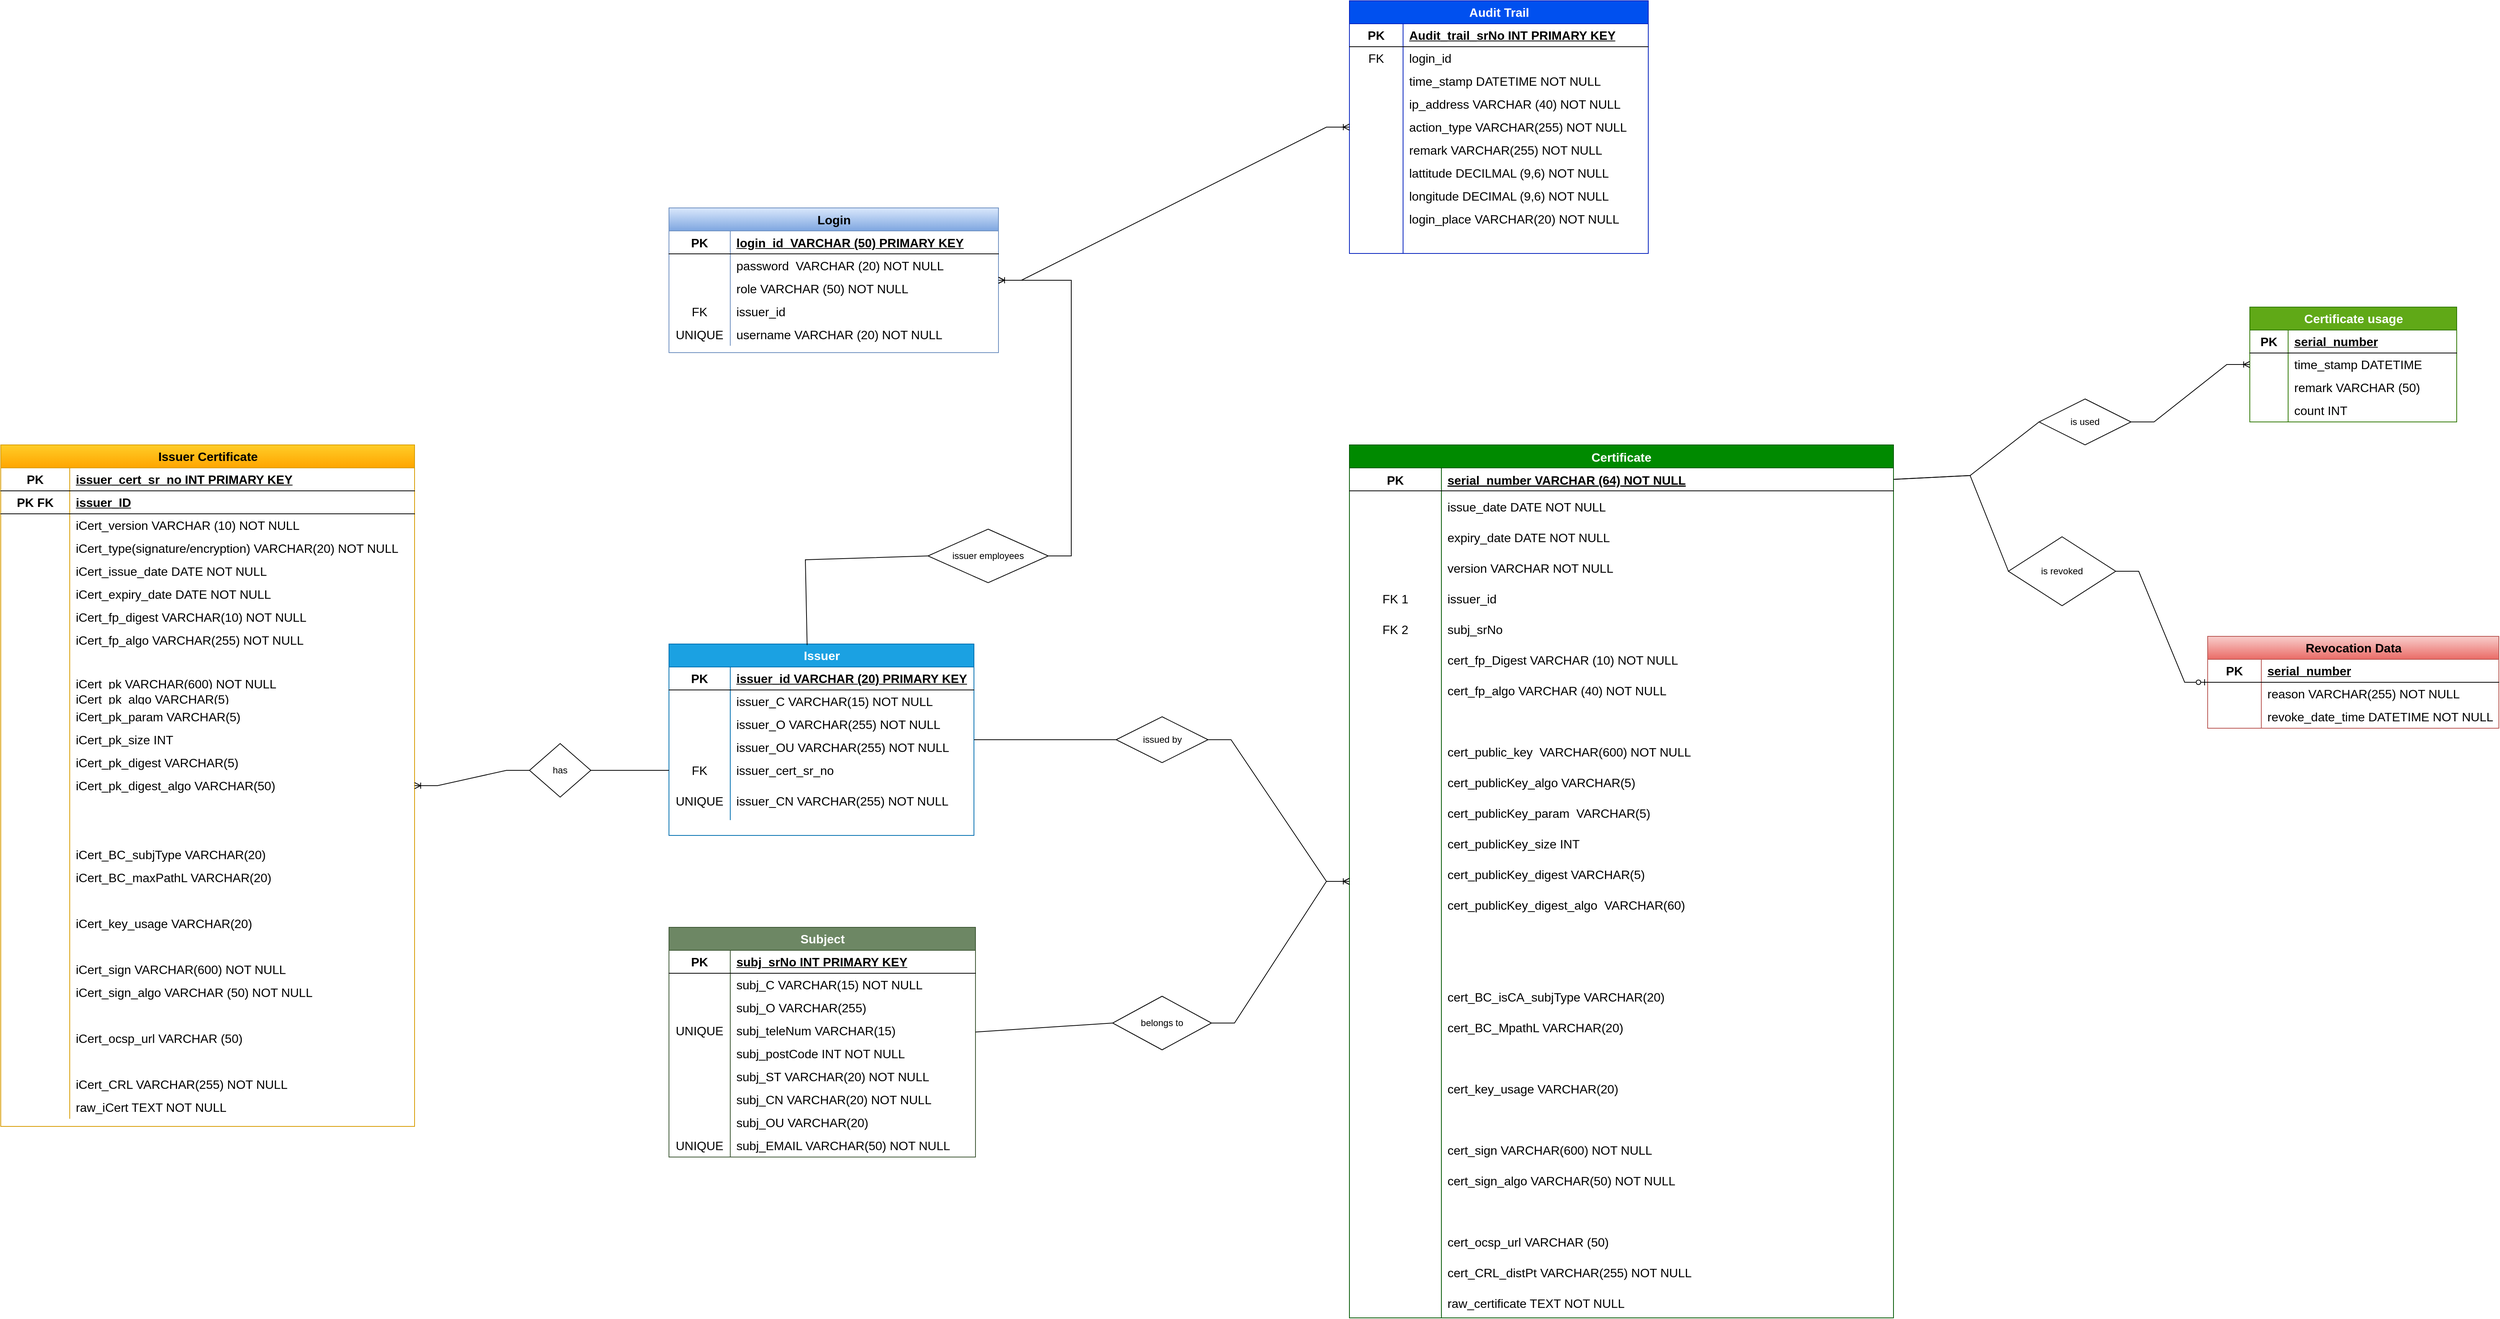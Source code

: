 <mxfile version="22.1.16" type="github">
  <diagram id="R2lEEEUBdFMjLlhIrx00" name="Page-1">
    <mxGraphModel dx="5556" dy="4364" grid="1" gridSize="10" guides="1" tooltips="1" connect="1" arrows="1" fold="1" page="1" pageScale="1" pageWidth="1169" pageHeight="827" math="0" shadow="0" extFonts="Permanent Marker^https://fonts.googleapis.com/css?family=Permanent+Marker">
      <root>
        <mxCell id="0" />
        <mxCell id="1" parent="0" />
        <mxCell id="PCRB14Bkoi_nJQecKA2T-1" value="Certificate" style="shape=table;startSize=30;container=1;collapsible=1;childLayout=tableLayout;fixedRows=1;rowLines=0;fontStyle=1;align=center;resizeLast=1;fillColor=#008a00;fontSize=16;labelBackgroundColor=none;fontColor=#ffffff;strokeColor=#005700;" parent="1" vertex="1">
          <mxGeometry x="-1530" y="-2350" width="710" height="1140" as="geometry" />
        </mxCell>
        <mxCell id="PCRB14Bkoi_nJQecKA2T-2" value="" style="shape=partialRectangle;collapsible=0;dropTarget=0;pointerEvents=0;fillColor=none;points=[[0,0.5],[1,0.5]];portConstraint=eastwest;top=0;left=0;right=0;bottom=1;fontSize=16;labelBackgroundColor=none;" parent="PCRB14Bkoi_nJQecKA2T-1" vertex="1">
          <mxGeometry y="30" width="710" height="30" as="geometry" />
        </mxCell>
        <mxCell id="PCRB14Bkoi_nJQecKA2T-3" value="PK" style="shape=partialRectangle;overflow=hidden;connectable=0;fillColor=none;top=0;left=0;bottom=0;right=0;fontStyle=1;fontSize=16;labelBackgroundColor=none;" parent="PCRB14Bkoi_nJQecKA2T-2" vertex="1">
          <mxGeometry width="120" height="30" as="geometry">
            <mxRectangle width="120" height="30" as="alternateBounds" />
          </mxGeometry>
        </mxCell>
        <mxCell id="PCRB14Bkoi_nJQecKA2T-4" value="serial_number VARCHAR (64) NOT NULL" style="shape=partialRectangle;overflow=hidden;connectable=0;fillColor=none;top=0;left=0;bottom=0;right=0;align=left;spacingLeft=6;fontStyle=5;fontSize=16;labelBackgroundColor=none;" parent="PCRB14Bkoi_nJQecKA2T-2" vertex="1">
          <mxGeometry x="120" width="590" height="30" as="geometry">
            <mxRectangle width="590" height="30" as="alternateBounds" />
          </mxGeometry>
        </mxCell>
        <mxCell id="PCRB14Bkoi_nJQecKA2T-5" value="" style="shape=partialRectangle;collapsible=0;dropTarget=0;pointerEvents=0;fillColor=none;points=[[0,0.5],[1,0.5]];portConstraint=eastwest;top=0;left=0;right=0;bottom=0;fontSize=16;labelBackgroundColor=none;" parent="PCRB14Bkoi_nJQecKA2T-1" vertex="1">
          <mxGeometry y="60" width="710" height="40" as="geometry" />
        </mxCell>
        <mxCell id="PCRB14Bkoi_nJQecKA2T-6" value="" style="shape=partialRectangle;overflow=hidden;connectable=0;fillColor=none;top=0;left=0;bottom=0;right=0;fontSize=16;labelBackgroundColor=none;" parent="PCRB14Bkoi_nJQecKA2T-5" vertex="1">
          <mxGeometry width="120" height="40" as="geometry">
            <mxRectangle width="120" height="40" as="alternateBounds" />
          </mxGeometry>
        </mxCell>
        <mxCell id="PCRB14Bkoi_nJQecKA2T-7" value="issue_date DATE NOT NULL" style="shape=partialRectangle;overflow=hidden;connectable=0;fillColor=none;top=0;left=0;bottom=0;right=0;align=left;spacingLeft=6;dashed=1;fontSize=16;labelBackgroundColor=none;" parent="PCRB14Bkoi_nJQecKA2T-5" vertex="1">
          <mxGeometry x="120" width="590" height="40" as="geometry">
            <mxRectangle width="590" height="40" as="alternateBounds" />
          </mxGeometry>
        </mxCell>
        <mxCell id="PCRB14Bkoi_nJQecKA2T-8" value="" style="shape=partialRectangle;collapsible=0;dropTarget=0;pointerEvents=0;fillColor=none;points=[[0,0.5],[1,0.5]];portConstraint=eastwest;top=0;left=0;right=0;bottom=0;fontSize=16;labelBackgroundColor=none;" parent="PCRB14Bkoi_nJQecKA2T-1" vertex="1">
          <mxGeometry y="100" width="710" height="40" as="geometry" />
        </mxCell>
        <mxCell id="PCRB14Bkoi_nJQecKA2T-9" value="" style="shape=partialRectangle;overflow=hidden;connectable=0;fillColor=none;top=0;left=0;bottom=0;right=0;fontSize=16;labelBackgroundColor=none;" parent="PCRB14Bkoi_nJQecKA2T-8" vertex="1">
          <mxGeometry width="120" height="40" as="geometry">
            <mxRectangle width="120" height="40" as="alternateBounds" />
          </mxGeometry>
        </mxCell>
        <mxCell id="PCRB14Bkoi_nJQecKA2T-10" value="expiry_date DATE NOT NULL" style="shape=partialRectangle;overflow=hidden;connectable=0;fillColor=none;top=0;left=0;bottom=0;right=0;align=left;spacingLeft=6;dashed=1;fontSize=16;labelBackgroundColor=none;" parent="PCRB14Bkoi_nJQecKA2T-8" vertex="1">
          <mxGeometry x="120" width="590" height="40" as="geometry">
            <mxRectangle width="590" height="40" as="alternateBounds" />
          </mxGeometry>
        </mxCell>
        <mxCell id="PCRB14Bkoi_nJQecKA2T-11" value="" style="shape=partialRectangle;collapsible=0;dropTarget=0;pointerEvents=0;fillColor=none;points=[[0,0.5],[1,0.5]];portConstraint=eastwest;top=0;left=0;right=0;bottom=0;fontSize=16;labelBackgroundColor=none;" parent="PCRB14Bkoi_nJQecKA2T-1" vertex="1">
          <mxGeometry y="140" width="710" height="40" as="geometry" />
        </mxCell>
        <mxCell id="PCRB14Bkoi_nJQecKA2T-12" value="" style="shape=partialRectangle;overflow=hidden;connectable=0;fillColor=none;top=0;left=0;bottom=0;right=0;fontSize=16;labelBackgroundColor=none;" parent="PCRB14Bkoi_nJQecKA2T-11" vertex="1">
          <mxGeometry width="120" height="40" as="geometry">
            <mxRectangle width="120" height="40" as="alternateBounds" />
          </mxGeometry>
        </mxCell>
        <mxCell id="PCRB14Bkoi_nJQecKA2T-13" value="version VARCHAR NOT NULL" style="shape=partialRectangle;overflow=hidden;connectable=0;fillColor=none;top=0;left=0;bottom=0;right=0;align=left;spacingLeft=6;dashed=1;fontSize=16;labelBackgroundColor=none;" parent="PCRB14Bkoi_nJQecKA2T-11" vertex="1">
          <mxGeometry x="120" width="590" height="40" as="geometry">
            <mxRectangle width="590" height="40" as="alternateBounds" />
          </mxGeometry>
        </mxCell>
        <mxCell id="PCRB14Bkoi_nJQecKA2T-14" value="" style="shape=partialRectangle;collapsible=0;dropTarget=0;pointerEvents=0;fillColor=none;points=[[0,0.5],[1,0.5]];portConstraint=eastwest;top=0;left=0;right=0;bottom=0;fontSize=16;labelBackgroundColor=none;" parent="PCRB14Bkoi_nJQecKA2T-1" vertex="1">
          <mxGeometry y="180" width="710" height="40" as="geometry" />
        </mxCell>
        <mxCell id="PCRB14Bkoi_nJQecKA2T-15" value="FK 1" style="shape=partialRectangle;overflow=hidden;connectable=0;fillColor=none;top=0;left=0;bottom=0;right=0;fontSize=16;labelBackgroundColor=none;" parent="PCRB14Bkoi_nJQecKA2T-14" vertex="1">
          <mxGeometry width="120" height="40" as="geometry">
            <mxRectangle width="120" height="40" as="alternateBounds" />
          </mxGeometry>
        </mxCell>
        <mxCell id="PCRB14Bkoi_nJQecKA2T-16" value="issuer_id" style="shape=partialRectangle;overflow=hidden;connectable=0;fillColor=none;top=0;left=0;bottom=0;right=0;align=left;spacingLeft=6;dashed=1;fontSize=16;labelBackgroundColor=none;" parent="PCRB14Bkoi_nJQecKA2T-14" vertex="1">
          <mxGeometry x="120" width="590" height="40" as="geometry">
            <mxRectangle width="590" height="40" as="alternateBounds" />
          </mxGeometry>
        </mxCell>
        <mxCell id="PCRB14Bkoi_nJQecKA2T-17" value="" style="shape=partialRectangle;collapsible=0;dropTarget=0;pointerEvents=0;fillColor=none;points=[[0,0.5],[1,0.5]];portConstraint=eastwest;top=0;left=0;right=0;bottom=0;fontSize=16;labelBackgroundColor=none;" parent="PCRB14Bkoi_nJQecKA2T-1" vertex="1">
          <mxGeometry y="220" width="710" height="40" as="geometry" />
        </mxCell>
        <mxCell id="PCRB14Bkoi_nJQecKA2T-18" value="FK 2" style="shape=partialRectangle;overflow=hidden;connectable=0;fillColor=none;top=0;left=0;bottom=0;right=0;fontSize=16;labelBackgroundColor=none;" parent="PCRB14Bkoi_nJQecKA2T-17" vertex="1">
          <mxGeometry width="120" height="40" as="geometry">
            <mxRectangle width="120" height="40" as="alternateBounds" />
          </mxGeometry>
        </mxCell>
        <mxCell id="PCRB14Bkoi_nJQecKA2T-19" value="subj_srNo" style="shape=partialRectangle;overflow=hidden;connectable=0;fillColor=none;top=0;left=0;bottom=0;right=0;align=left;spacingLeft=6;dashed=1;fontSize=16;labelBackgroundColor=none;" parent="PCRB14Bkoi_nJQecKA2T-17" vertex="1">
          <mxGeometry x="120" width="590" height="40" as="geometry">
            <mxRectangle width="590" height="40" as="alternateBounds" />
          </mxGeometry>
        </mxCell>
        <mxCell id="PCRB14Bkoi_nJQecKA2T-20" value="" style="shape=partialRectangle;collapsible=0;dropTarget=0;pointerEvents=0;fillColor=none;points=[[0,0.5],[1,0.5]];portConstraint=eastwest;top=0;left=0;right=0;bottom=0;fontSize=16;labelBackgroundColor=none;" parent="PCRB14Bkoi_nJQecKA2T-1" vertex="1">
          <mxGeometry y="260" width="710" height="40" as="geometry" />
        </mxCell>
        <mxCell id="PCRB14Bkoi_nJQecKA2T-21" value="" style="shape=partialRectangle;overflow=hidden;connectable=0;fillColor=none;top=0;left=0;bottom=0;right=0;fontSize=16;labelBackgroundColor=none;" parent="PCRB14Bkoi_nJQecKA2T-20" vertex="1">
          <mxGeometry width="120" height="40" as="geometry">
            <mxRectangle width="120" height="40" as="alternateBounds" />
          </mxGeometry>
        </mxCell>
        <mxCell id="PCRB14Bkoi_nJQecKA2T-22" value="cert_fp_Digest VARCHAR (10) NOT NULL" style="shape=partialRectangle;overflow=hidden;connectable=0;fillColor=none;top=0;left=0;bottom=0;right=0;align=left;spacingLeft=6;dashed=1;fontSize=16;labelBackgroundColor=none;" parent="PCRB14Bkoi_nJQecKA2T-20" vertex="1">
          <mxGeometry x="120" width="590" height="40" as="geometry">
            <mxRectangle width="590" height="40" as="alternateBounds" />
          </mxGeometry>
        </mxCell>
        <mxCell id="PCRB14Bkoi_nJQecKA2T-23" value="" style="shape=partialRectangle;collapsible=0;dropTarget=0;pointerEvents=0;fillColor=none;points=[[0,0.5],[1,0.5]];portConstraint=eastwest;top=0;left=0;right=0;bottom=0;fontSize=16;labelBackgroundColor=none;" parent="PCRB14Bkoi_nJQecKA2T-1" vertex="1">
          <mxGeometry y="300" width="710" height="40" as="geometry" />
        </mxCell>
        <mxCell id="PCRB14Bkoi_nJQecKA2T-24" value="" style="shape=partialRectangle;overflow=hidden;connectable=0;fillColor=none;top=0;left=0;bottom=0;right=0;fontSize=16;labelBackgroundColor=none;" parent="PCRB14Bkoi_nJQecKA2T-23" vertex="1">
          <mxGeometry width="120" height="40" as="geometry">
            <mxRectangle width="120" height="40" as="alternateBounds" />
          </mxGeometry>
        </mxCell>
        <mxCell id="PCRB14Bkoi_nJQecKA2T-25" value="cert_fp_algo VARCHAR (40) NOT NULL" style="shape=partialRectangle;overflow=hidden;connectable=0;fillColor=none;top=0;left=0;bottom=0;right=0;align=left;spacingLeft=6;dashed=1;fontSize=16;labelBackgroundColor=none;" parent="PCRB14Bkoi_nJQecKA2T-23" vertex="1">
          <mxGeometry x="120" width="590" height="40" as="geometry">
            <mxRectangle width="590" height="40" as="alternateBounds" />
          </mxGeometry>
        </mxCell>
        <mxCell id="PCRB14Bkoi_nJQecKA2T-469" value="" style="shape=partialRectangle;collapsible=0;dropTarget=0;pointerEvents=0;fillColor=none;points=[[0,0.5],[1,0.5]];portConstraint=eastwest;top=0;left=0;right=0;bottom=0;fontSize=16;labelBackgroundColor=none;" parent="PCRB14Bkoi_nJQecKA2T-1" vertex="1">
          <mxGeometry y="340" width="710" height="40" as="geometry" />
        </mxCell>
        <mxCell id="PCRB14Bkoi_nJQecKA2T-470" value="" style="shape=partialRectangle;overflow=hidden;connectable=0;fillColor=none;top=0;left=0;bottom=0;right=0;fontSize=16;labelBackgroundColor=none;" parent="PCRB14Bkoi_nJQecKA2T-469" vertex="1">
          <mxGeometry width="120" height="40" as="geometry">
            <mxRectangle width="120" height="40" as="alternateBounds" />
          </mxGeometry>
        </mxCell>
        <mxCell id="PCRB14Bkoi_nJQecKA2T-471" value="" style="shape=partialRectangle;overflow=hidden;connectable=0;fillColor=none;top=0;left=0;bottom=0;right=0;align=left;spacingLeft=6;dashed=1;fontSize=16;labelBackgroundColor=none;" parent="PCRB14Bkoi_nJQecKA2T-469" vertex="1">
          <mxGeometry x="120" width="590" height="40" as="geometry">
            <mxRectangle width="590" height="40" as="alternateBounds" />
          </mxGeometry>
        </mxCell>
        <mxCell id="PCRB14Bkoi_nJQecKA2T-26" value="" style="shape=partialRectangle;collapsible=0;dropTarget=0;pointerEvents=0;fillColor=none;points=[[0,0.5],[1,0.5]];portConstraint=eastwest;top=0;left=0;right=0;bottom=0;fontSize=16;labelBackgroundColor=none;" parent="PCRB14Bkoi_nJQecKA2T-1" vertex="1">
          <mxGeometry y="380" width="710" height="40" as="geometry" />
        </mxCell>
        <mxCell id="PCRB14Bkoi_nJQecKA2T-27" value="" style="shape=partialRectangle;overflow=hidden;connectable=0;fillColor=none;top=0;left=0;bottom=0;right=0;fontSize=16;labelBackgroundColor=none;" parent="PCRB14Bkoi_nJQecKA2T-26" vertex="1">
          <mxGeometry width="120" height="40" as="geometry">
            <mxRectangle width="120" height="40" as="alternateBounds" />
          </mxGeometry>
        </mxCell>
        <mxCell id="PCRB14Bkoi_nJQecKA2T-28" value="cert_public_key  VARCHAR(600) NOT NULL" style="shape=partialRectangle;overflow=hidden;connectable=0;fillColor=none;top=0;left=0;bottom=0;right=0;align=left;spacingLeft=6;dashed=1;fontSize=16;labelBackgroundColor=none;" parent="PCRB14Bkoi_nJQecKA2T-26" vertex="1">
          <mxGeometry x="120" width="590" height="40" as="geometry">
            <mxRectangle width="590" height="40" as="alternateBounds" />
          </mxGeometry>
        </mxCell>
        <mxCell id="PCRB14Bkoi_nJQecKA2T-385" value="" style="shape=partialRectangle;collapsible=0;dropTarget=0;pointerEvents=0;fillColor=none;points=[[0,0.5],[1,0.5]];portConstraint=eastwest;top=0;left=0;right=0;bottom=0;fontSize=16;labelBackgroundColor=none;" parent="PCRB14Bkoi_nJQecKA2T-1" vertex="1">
          <mxGeometry y="420" width="710" height="40" as="geometry" />
        </mxCell>
        <mxCell id="PCRB14Bkoi_nJQecKA2T-386" value="" style="shape=partialRectangle;overflow=hidden;connectable=0;fillColor=none;top=0;left=0;bottom=0;right=0;fontSize=16;labelBackgroundColor=none;" parent="PCRB14Bkoi_nJQecKA2T-385" vertex="1">
          <mxGeometry width="120" height="40" as="geometry">
            <mxRectangle width="120" height="40" as="alternateBounds" />
          </mxGeometry>
        </mxCell>
        <mxCell id="PCRB14Bkoi_nJQecKA2T-387" value="cert_publicKey_algo VARCHAR(5)" style="shape=partialRectangle;overflow=hidden;connectable=0;fillColor=none;top=0;left=0;bottom=0;right=0;align=left;spacingLeft=6;dashed=1;fontSize=16;labelBackgroundColor=none;" parent="PCRB14Bkoi_nJQecKA2T-385" vertex="1">
          <mxGeometry x="120" width="590" height="40" as="geometry">
            <mxRectangle width="590" height="40" as="alternateBounds" />
          </mxGeometry>
        </mxCell>
        <mxCell id="PCRB14Bkoi_nJQecKA2T-388" value="" style="shape=partialRectangle;collapsible=0;dropTarget=0;pointerEvents=0;fillColor=none;points=[[0,0.5],[1,0.5]];portConstraint=eastwest;top=0;left=0;right=0;bottom=0;fontSize=16;labelBackgroundColor=none;" parent="PCRB14Bkoi_nJQecKA2T-1" vertex="1">
          <mxGeometry y="460" width="710" height="40" as="geometry" />
        </mxCell>
        <mxCell id="PCRB14Bkoi_nJQecKA2T-389" value="" style="shape=partialRectangle;overflow=hidden;connectable=0;fillColor=none;top=0;left=0;bottom=0;right=0;fontSize=16;labelBackgroundColor=none;" parent="PCRB14Bkoi_nJQecKA2T-388" vertex="1">
          <mxGeometry width="120" height="40" as="geometry">
            <mxRectangle width="120" height="40" as="alternateBounds" />
          </mxGeometry>
        </mxCell>
        <mxCell id="PCRB14Bkoi_nJQecKA2T-390" value="cert_publicKey_param  VARCHAR(5)" style="shape=partialRectangle;overflow=hidden;connectable=0;fillColor=none;top=0;left=0;bottom=0;right=0;align=left;spacingLeft=6;dashed=1;fontSize=16;labelBackgroundColor=none;" parent="PCRB14Bkoi_nJQecKA2T-388" vertex="1">
          <mxGeometry x="120" width="590" height="40" as="geometry">
            <mxRectangle width="590" height="40" as="alternateBounds" />
          </mxGeometry>
        </mxCell>
        <mxCell id="PCRB14Bkoi_nJQecKA2T-391" value="" style="shape=partialRectangle;collapsible=0;dropTarget=0;pointerEvents=0;fillColor=none;points=[[0,0.5],[1,0.5]];portConstraint=eastwest;top=0;left=0;right=0;bottom=0;fontSize=16;labelBackgroundColor=none;" parent="PCRB14Bkoi_nJQecKA2T-1" vertex="1">
          <mxGeometry y="500" width="710" height="40" as="geometry" />
        </mxCell>
        <mxCell id="PCRB14Bkoi_nJQecKA2T-392" value="" style="shape=partialRectangle;overflow=hidden;connectable=0;fillColor=none;top=0;left=0;bottom=0;right=0;fontSize=16;labelBackgroundColor=none;" parent="PCRB14Bkoi_nJQecKA2T-391" vertex="1">
          <mxGeometry width="120" height="40" as="geometry">
            <mxRectangle width="120" height="40" as="alternateBounds" />
          </mxGeometry>
        </mxCell>
        <mxCell id="PCRB14Bkoi_nJQecKA2T-393" value="cert_publicKey_size INT" style="shape=partialRectangle;overflow=hidden;connectable=0;fillColor=none;top=0;left=0;bottom=0;right=0;align=left;spacingLeft=6;dashed=1;fontSize=16;labelBackgroundColor=none;" parent="PCRB14Bkoi_nJQecKA2T-391" vertex="1">
          <mxGeometry x="120" width="590" height="40" as="geometry">
            <mxRectangle width="590" height="40" as="alternateBounds" />
          </mxGeometry>
        </mxCell>
        <mxCell id="PCRB14Bkoi_nJQecKA2T-397" value="" style="shape=partialRectangle;collapsible=0;dropTarget=0;pointerEvents=0;fillColor=none;points=[[0,0.5],[1,0.5]];portConstraint=eastwest;top=0;left=0;right=0;bottom=0;fontSize=16;labelBackgroundColor=none;" parent="PCRB14Bkoi_nJQecKA2T-1" vertex="1">
          <mxGeometry y="540" width="710" height="40" as="geometry" />
        </mxCell>
        <mxCell id="PCRB14Bkoi_nJQecKA2T-398" value="" style="shape=partialRectangle;overflow=hidden;connectable=0;fillColor=none;top=0;left=0;bottom=0;right=0;fontSize=16;labelBackgroundColor=none;" parent="PCRB14Bkoi_nJQecKA2T-397" vertex="1">
          <mxGeometry width="120" height="40" as="geometry">
            <mxRectangle width="120" height="40" as="alternateBounds" />
          </mxGeometry>
        </mxCell>
        <mxCell id="PCRB14Bkoi_nJQecKA2T-399" value="cert_publicKey_digest VARCHAR(5)" style="shape=partialRectangle;overflow=hidden;connectable=0;fillColor=none;top=0;left=0;bottom=0;right=0;align=left;spacingLeft=6;dashed=1;fontSize=16;labelBackgroundColor=none;" parent="PCRB14Bkoi_nJQecKA2T-397" vertex="1">
          <mxGeometry x="120" width="590" height="40" as="geometry">
            <mxRectangle width="590" height="40" as="alternateBounds" />
          </mxGeometry>
        </mxCell>
        <mxCell id="PCRB14Bkoi_nJQecKA2T-400" value="" style="shape=partialRectangle;collapsible=0;dropTarget=0;pointerEvents=0;fillColor=none;points=[[0,0.5],[1,0.5]];portConstraint=eastwest;top=0;left=0;right=0;bottom=0;fontSize=16;labelBackgroundColor=none;" parent="PCRB14Bkoi_nJQecKA2T-1" vertex="1">
          <mxGeometry y="580" width="710" height="40" as="geometry" />
        </mxCell>
        <mxCell id="PCRB14Bkoi_nJQecKA2T-401" value="" style="shape=partialRectangle;overflow=hidden;connectable=0;fillColor=none;top=0;left=0;bottom=0;right=0;fontSize=16;labelBackgroundColor=none;" parent="PCRB14Bkoi_nJQecKA2T-400" vertex="1">
          <mxGeometry width="120" height="40" as="geometry">
            <mxRectangle width="120" height="40" as="alternateBounds" />
          </mxGeometry>
        </mxCell>
        <mxCell id="PCRB14Bkoi_nJQecKA2T-402" value="cert_publicKey_digest_algo  VARCHAR(60)" style="shape=partialRectangle;overflow=hidden;connectable=0;fillColor=none;top=0;left=0;bottom=0;right=0;align=left;spacingLeft=6;dashed=1;fontSize=16;labelBackgroundColor=none;" parent="PCRB14Bkoi_nJQecKA2T-400" vertex="1">
          <mxGeometry x="120" width="590" height="40" as="geometry">
            <mxRectangle width="590" height="40" as="alternateBounds" />
          </mxGeometry>
        </mxCell>
        <mxCell id="PCRB14Bkoi_nJQecKA2T-472" value="" style="shape=partialRectangle;collapsible=0;dropTarget=0;pointerEvents=0;fillColor=none;points=[[0,0.5],[1,0.5]];portConstraint=eastwest;top=0;left=0;right=0;bottom=0;fontSize=16;labelBackgroundColor=none;" parent="PCRB14Bkoi_nJQecKA2T-1" vertex="1">
          <mxGeometry y="620" width="710" height="40" as="geometry" />
        </mxCell>
        <mxCell id="PCRB14Bkoi_nJQecKA2T-473" value="" style="shape=partialRectangle;overflow=hidden;connectable=0;fillColor=none;top=0;left=0;bottom=0;right=0;fontSize=16;labelBackgroundColor=none;" parent="PCRB14Bkoi_nJQecKA2T-472" vertex="1">
          <mxGeometry width="120" height="40" as="geometry">
            <mxRectangle width="120" height="40" as="alternateBounds" />
          </mxGeometry>
        </mxCell>
        <mxCell id="PCRB14Bkoi_nJQecKA2T-474" value="" style="shape=partialRectangle;overflow=hidden;connectable=0;fillColor=none;top=0;left=0;bottom=0;right=0;align=left;spacingLeft=6;dashed=1;fontSize=16;labelBackgroundColor=none;" parent="PCRB14Bkoi_nJQecKA2T-472" vertex="1">
          <mxGeometry x="120" width="590" height="40" as="geometry">
            <mxRectangle width="590" height="40" as="alternateBounds" />
          </mxGeometry>
        </mxCell>
        <mxCell id="PCRB14Bkoi_nJQecKA2T-481" value="" style="shape=partialRectangle;collapsible=0;dropTarget=0;pointerEvents=0;fillColor=none;points=[[0,0.5],[1,0.5]];portConstraint=eastwest;top=0;left=0;right=0;bottom=0;fontSize=16;labelBackgroundColor=none;" parent="PCRB14Bkoi_nJQecKA2T-1" vertex="1">
          <mxGeometry y="660" width="710" height="40" as="geometry" />
        </mxCell>
        <mxCell id="PCRB14Bkoi_nJQecKA2T-482" value="" style="shape=partialRectangle;overflow=hidden;connectable=0;fillColor=none;top=0;left=0;bottom=0;right=0;fontSize=16;labelBackgroundColor=none;" parent="PCRB14Bkoi_nJQecKA2T-481" vertex="1">
          <mxGeometry width="120" height="40" as="geometry">
            <mxRectangle width="120" height="40" as="alternateBounds" />
          </mxGeometry>
        </mxCell>
        <mxCell id="PCRB14Bkoi_nJQecKA2T-483" value="" style="shape=partialRectangle;overflow=hidden;connectable=0;fillColor=none;top=0;left=0;bottom=0;right=0;align=left;spacingLeft=6;dashed=1;fontSize=16;labelBackgroundColor=none;" parent="PCRB14Bkoi_nJQecKA2T-481" vertex="1">
          <mxGeometry x="120" width="590" height="40" as="geometry">
            <mxRectangle width="590" height="40" as="alternateBounds" />
          </mxGeometry>
        </mxCell>
        <mxCell id="PCRB14Bkoi_nJQecKA2T-35" value="" style="shape=partialRectangle;collapsible=0;dropTarget=0;pointerEvents=0;fillColor=none;points=[[0,0.5],[1,0.5]];portConstraint=eastwest;top=0;left=0;right=0;bottom=0;fontSize=16;labelBackgroundColor=none;" parent="PCRB14Bkoi_nJQecKA2T-1" vertex="1">
          <mxGeometry y="700" width="710" height="40" as="geometry" />
        </mxCell>
        <mxCell id="PCRB14Bkoi_nJQecKA2T-36" value="" style="shape=partialRectangle;overflow=hidden;connectable=0;fillColor=none;top=0;left=0;bottom=0;right=0;fontSize=16;labelBackgroundColor=none;" parent="PCRB14Bkoi_nJQecKA2T-35" vertex="1">
          <mxGeometry width="120" height="40" as="geometry">
            <mxRectangle width="120" height="40" as="alternateBounds" />
          </mxGeometry>
        </mxCell>
        <mxCell id="PCRB14Bkoi_nJQecKA2T-37" value="cert_BC_isCA_subjType VARCHAR(20)" style="shape=partialRectangle;overflow=hidden;connectable=0;fillColor=none;top=0;left=0;bottom=0;right=0;align=left;spacingLeft=6;dashed=1;fontSize=16;labelBackgroundColor=none;" parent="PCRB14Bkoi_nJQecKA2T-35" vertex="1">
          <mxGeometry x="120" width="590" height="40" as="geometry">
            <mxRectangle width="590" height="40" as="alternateBounds" />
          </mxGeometry>
        </mxCell>
        <mxCell id="PCRB14Bkoi_nJQecKA2T-490" value="" style="shape=partialRectangle;collapsible=0;dropTarget=0;pointerEvents=0;fillColor=none;points=[[0,0.5],[1,0.5]];portConstraint=eastwest;top=0;left=0;right=0;bottom=0;fontSize=16;labelBackgroundColor=none;" parent="PCRB14Bkoi_nJQecKA2T-1" vertex="1">
          <mxGeometry y="740" width="710" height="40" as="geometry" />
        </mxCell>
        <mxCell id="PCRB14Bkoi_nJQecKA2T-491" value="" style="shape=partialRectangle;overflow=hidden;connectable=0;fillColor=none;top=0;left=0;bottom=0;right=0;fontSize=16;labelBackgroundColor=none;" parent="PCRB14Bkoi_nJQecKA2T-490" vertex="1">
          <mxGeometry width="120" height="40" as="geometry">
            <mxRectangle width="120" height="40" as="alternateBounds" />
          </mxGeometry>
        </mxCell>
        <mxCell id="PCRB14Bkoi_nJQecKA2T-492" value="cert_BC_MpathL VARCHAR(20)" style="shape=partialRectangle;overflow=hidden;connectable=0;fillColor=none;top=0;left=0;bottom=0;right=0;align=left;spacingLeft=6;dashed=1;fontSize=16;labelBackgroundColor=none;" parent="PCRB14Bkoi_nJQecKA2T-490" vertex="1">
          <mxGeometry x="120" width="590" height="40" as="geometry">
            <mxRectangle width="590" height="40" as="alternateBounds" />
          </mxGeometry>
        </mxCell>
        <mxCell id="PCRB14Bkoi_nJQecKA2T-484" value="" style="shape=partialRectangle;collapsible=0;dropTarget=0;pointerEvents=0;fillColor=none;points=[[0,0.5],[1,0.5]];portConstraint=eastwest;top=0;left=0;right=0;bottom=0;fontSize=16;labelBackgroundColor=none;" parent="PCRB14Bkoi_nJQecKA2T-1" vertex="1">
          <mxGeometry y="780" width="710" height="40" as="geometry" />
        </mxCell>
        <mxCell id="PCRB14Bkoi_nJQecKA2T-485" value="" style="shape=partialRectangle;overflow=hidden;connectable=0;fillColor=none;top=0;left=0;bottom=0;right=0;fontSize=16;labelBackgroundColor=none;" parent="PCRB14Bkoi_nJQecKA2T-484" vertex="1">
          <mxGeometry width="120" height="40" as="geometry">
            <mxRectangle width="120" height="40" as="alternateBounds" />
          </mxGeometry>
        </mxCell>
        <mxCell id="PCRB14Bkoi_nJQecKA2T-486" value="" style="shape=partialRectangle;overflow=hidden;connectable=0;fillColor=none;top=0;left=0;bottom=0;right=0;align=left;spacingLeft=6;dashed=1;fontSize=16;labelBackgroundColor=none;" parent="PCRB14Bkoi_nJQecKA2T-484" vertex="1">
          <mxGeometry x="120" width="590" height="40" as="geometry">
            <mxRectangle width="590" height="40" as="alternateBounds" />
          </mxGeometry>
        </mxCell>
        <mxCell id="PCRB14Bkoi_nJQecKA2T-38" value="" style="shape=partialRectangle;collapsible=0;dropTarget=0;pointerEvents=0;fillColor=none;points=[[0,0.5],[1,0.5]];portConstraint=eastwest;top=0;left=0;right=0;bottom=0;fontSize=16;labelBackgroundColor=none;" parent="PCRB14Bkoi_nJQecKA2T-1" vertex="1">
          <mxGeometry y="820" width="710" height="40" as="geometry" />
        </mxCell>
        <mxCell id="PCRB14Bkoi_nJQecKA2T-39" value="" style="shape=partialRectangle;overflow=hidden;connectable=0;fillColor=none;top=0;left=0;bottom=0;right=0;fontSize=16;labelBackgroundColor=none;" parent="PCRB14Bkoi_nJQecKA2T-38" vertex="1">
          <mxGeometry width="120" height="40" as="geometry">
            <mxRectangle width="120" height="40" as="alternateBounds" />
          </mxGeometry>
        </mxCell>
        <mxCell id="PCRB14Bkoi_nJQecKA2T-40" value="cert_key_usage VARCHAR(20)" style="shape=partialRectangle;overflow=hidden;connectable=0;fillColor=none;top=0;left=0;bottom=0;right=0;align=left;spacingLeft=6;dashed=1;fontSize=16;labelBackgroundColor=none;" parent="PCRB14Bkoi_nJQecKA2T-38" vertex="1">
          <mxGeometry x="120" width="590" height="40" as="geometry">
            <mxRectangle width="590" height="40" as="alternateBounds" />
          </mxGeometry>
        </mxCell>
        <mxCell id="PCRB14Bkoi_nJQecKA2T-496" value="" style="shape=partialRectangle;collapsible=0;dropTarget=0;pointerEvents=0;fillColor=none;points=[[0,0.5],[1,0.5]];portConstraint=eastwest;top=0;left=0;right=0;bottom=0;fontSize=16;labelBackgroundColor=none;" parent="PCRB14Bkoi_nJQecKA2T-1" vertex="1">
          <mxGeometry y="860" width="710" height="40" as="geometry" />
        </mxCell>
        <mxCell id="PCRB14Bkoi_nJQecKA2T-497" value="" style="shape=partialRectangle;overflow=hidden;connectable=0;fillColor=none;top=0;left=0;bottom=0;right=0;fontSize=16;labelBackgroundColor=none;" parent="PCRB14Bkoi_nJQecKA2T-496" vertex="1">
          <mxGeometry width="120" height="40" as="geometry">
            <mxRectangle width="120" height="40" as="alternateBounds" />
          </mxGeometry>
        </mxCell>
        <mxCell id="PCRB14Bkoi_nJQecKA2T-498" value="" style="shape=partialRectangle;overflow=hidden;connectable=0;fillColor=none;top=0;left=0;bottom=0;right=0;align=left;spacingLeft=6;dashed=1;fontSize=16;labelBackgroundColor=none;" parent="PCRB14Bkoi_nJQecKA2T-496" vertex="1">
          <mxGeometry x="120" width="590" height="40" as="geometry">
            <mxRectangle width="590" height="40" as="alternateBounds" />
          </mxGeometry>
        </mxCell>
        <mxCell id="PCRB14Bkoi_nJQecKA2T-41" value="" style="shape=partialRectangle;collapsible=0;dropTarget=0;pointerEvents=0;fillColor=none;points=[[0,0.5],[1,0.5]];portConstraint=eastwest;top=0;left=0;right=0;bottom=0;fontSize=16;labelBackgroundColor=none;" parent="PCRB14Bkoi_nJQecKA2T-1" vertex="1">
          <mxGeometry y="900" width="710" height="40" as="geometry" />
        </mxCell>
        <mxCell id="PCRB14Bkoi_nJQecKA2T-42" value="" style="shape=partialRectangle;overflow=hidden;connectable=0;fillColor=none;top=0;left=0;bottom=0;right=0;fontSize=16;labelBackgroundColor=none;" parent="PCRB14Bkoi_nJQecKA2T-41" vertex="1">
          <mxGeometry width="120" height="40" as="geometry">
            <mxRectangle width="120" height="40" as="alternateBounds" />
          </mxGeometry>
        </mxCell>
        <mxCell id="PCRB14Bkoi_nJQecKA2T-43" value="cert_sign VARCHAR(600) NOT NULL" style="shape=partialRectangle;overflow=hidden;connectable=0;fillColor=none;top=0;left=0;bottom=0;right=0;align=left;spacingLeft=6;dashed=1;fontSize=16;labelBackgroundColor=none;" parent="PCRB14Bkoi_nJQecKA2T-41" vertex="1">
          <mxGeometry x="120" width="590" height="40" as="geometry">
            <mxRectangle width="590" height="40" as="alternateBounds" />
          </mxGeometry>
        </mxCell>
        <mxCell id="PCRB14Bkoi_nJQecKA2T-502" value="" style="shape=partialRectangle;collapsible=0;dropTarget=0;pointerEvents=0;fillColor=none;points=[[0,0.5],[1,0.5]];portConstraint=eastwest;top=0;left=0;right=0;bottom=0;fontSize=16;labelBackgroundColor=none;" parent="PCRB14Bkoi_nJQecKA2T-1" vertex="1">
          <mxGeometry y="940" width="710" height="40" as="geometry" />
        </mxCell>
        <mxCell id="PCRB14Bkoi_nJQecKA2T-503" value="" style="shape=partialRectangle;overflow=hidden;connectable=0;fillColor=none;top=0;left=0;bottom=0;right=0;fontSize=16;labelBackgroundColor=none;" parent="PCRB14Bkoi_nJQecKA2T-502" vertex="1">
          <mxGeometry width="120" height="40" as="geometry">
            <mxRectangle width="120" height="40" as="alternateBounds" />
          </mxGeometry>
        </mxCell>
        <mxCell id="PCRB14Bkoi_nJQecKA2T-504" value="cert_sign_algo VARCHAR(50) NOT NULL" style="shape=partialRectangle;overflow=hidden;connectable=0;fillColor=none;top=0;left=0;bottom=0;right=0;align=left;spacingLeft=6;dashed=1;fontSize=16;labelBackgroundColor=none;" parent="PCRB14Bkoi_nJQecKA2T-502" vertex="1">
          <mxGeometry x="120" width="590" height="40" as="geometry">
            <mxRectangle width="590" height="40" as="alternateBounds" />
          </mxGeometry>
        </mxCell>
        <mxCell id="PCRB14Bkoi_nJQecKA2T-505" value="" style="shape=partialRectangle;collapsible=0;dropTarget=0;pointerEvents=0;fillColor=none;points=[[0,0.5],[1,0.5]];portConstraint=eastwest;top=0;left=0;right=0;bottom=0;fontSize=16;labelBackgroundColor=none;" parent="PCRB14Bkoi_nJQecKA2T-1" vertex="1">
          <mxGeometry y="980" width="710" height="40" as="geometry" />
        </mxCell>
        <mxCell id="PCRB14Bkoi_nJQecKA2T-506" value="" style="shape=partialRectangle;overflow=hidden;connectable=0;fillColor=none;top=0;left=0;bottom=0;right=0;fontSize=16;labelBackgroundColor=none;" parent="PCRB14Bkoi_nJQecKA2T-505" vertex="1">
          <mxGeometry width="120" height="40" as="geometry">
            <mxRectangle width="120" height="40" as="alternateBounds" />
          </mxGeometry>
        </mxCell>
        <mxCell id="PCRB14Bkoi_nJQecKA2T-507" value="" style="shape=partialRectangle;overflow=hidden;connectable=0;fillColor=none;top=0;left=0;bottom=0;right=0;align=left;spacingLeft=6;dashed=1;fontSize=16;labelBackgroundColor=none;" parent="PCRB14Bkoi_nJQecKA2T-505" vertex="1">
          <mxGeometry x="120" width="590" height="40" as="geometry">
            <mxRectangle width="590" height="40" as="alternateBounds" />
          </mxGeometry>
        </mxCell>
        <mxCell id="PCRB14Bkoi_nJQecKA2T-517" value="" style="shape=partialRectangle;collapsible=0;dropTarget=0;pointerEvents=0;fillColor=none;points=[[0,0.5],[1,0.5]];portConstraint=eastwest;top=0;left=0;right=0;bottom=0;fontSize=16;labelBackgroundColor=none;" parent="PCRB14Bkoi_nJQecKA2T-1" vertex="1">
          <mxGeometry y="1020" width="710" height="40" as="geometry" />
        </mxCell>
        <mxCell id="PCRB14Bkoi_nJQecKA2T-518" value="" style="shape=partialRectangle;overflow=hidden;connectable=0;fillColor=none;top=0;left=0;bottom=0;right=0;fontSize=16;labelBackgroundColor=none;" parent="PCRB14Bkoi_nJQecKA2T-517" vertex="1">
          <mxGeometry width="120" height="40" as="geometry">
            <mxRectangle width="120" height="40" as="alternateBounds" />
          </mxGeometry>
        </mxCell>
        <mxCell id="PCRB14Bkoi_nJQecKA2T-519" value="cert_ocsp_url VARCHAR (50)" style="shape=partialRectangle;overflow=hidden;connectable=0;fillColor=none;top=0;left=0;bottom=0;right=0;align=left;spacingLeft=6;dashed=1;fontSize=16;labelBackgroundColor=none;" parent="PCRB14Bkoi_nJQecKA2T-517" vertex="1">
          <mxGeometry x="120" width="590" height="40" as="geometry">
            <mxRectangle width="590" height="40" as="alternateBounds" />
          </mxGeometry>
        </mxCell>
        <mxCell id="PCRB14Bkoi_nJQecKA2T-355" value="" style="shape=partialRectangle;collapsible=0;dropTarget=0;pointerEvents=0;fillColor=none;points=[[0,0.5],[1,0.5]];portConstraint=eastwest;top=0;left=0;right=0;bottom=0;fontSize=16;labelBackgroundColor=none;" parent="PCRB14Bkoi_nJQecKA2T-1" vertex="1">
          <mxGeometry y="1060" width="710" height="40" as="geometry" />
        </mxCell>
        <mxCell id="PCRB14Bkoi_nJQecKA2T-356" value="" style="shape=partialRectangle;overflow=hidden;connectable=0;fillColor=none;top=0;left=0;bottom=0;right=0;fontSize=16;labelBackgroundColor=none;" parent="PCRB14Bkoi_nJQecKA2T-355" vertex="1">
          <mxGeometry width="120" height="40" as="geometry">
            <mxRectangle width="120" height="40" as="alternateBounds" />
          </mxGeometry>
        </mxCell>
        <mxCell id="PCRB14Bkoi_nJQecKA2T-357" value="cert_CRL_distPt VARCHAR(255) NOT NULL" style="shape=partialRectangle;overflow=hidden;connectable=0;fillColor=none;top=0;left=0;bottom=0;right=0;align=left;spacingLeft=6;dashed=1;fontSize=16;labelBackgroundColor=none;" parent="PCRB14Bkoi_nJQecKA2T-355" vertex="1">
          <mxGeometry x="120" width="590" height="40" as="geometry">
            <mxRectangle width="590" height="40" as="alternateBounds" />
          </mxGeometry>
        </mxCell>
        <mxCell id="PCRB14Bkoi_nJQecKA2T-44" value="" style="shape=partialRectangle;collapsible=0;dropTarget=0;pointerEvents=0;fillColor=none;points=[[0,0.5],[1,0.5]];portConstraint=eastwest;top=0;left=0;right=0;bottom=0;fontSize=16;labelBackgroundColor=none;" parent="PCRB14Bkoi_nJQecKA2T-1" vertex="1">
          <mxGeometry y="1100" width="710" height="40" as="geometry" />
        </mxCell>
        <mxCell id="PCRB14Bkoi_nJQecKA2T-45" value="" style="shape=partialRectangle;overflow=hidden;connectable=0;fillColor=none;top=0;left=0;bottom=0;right=0;fontSize=16;labelBackgroundColor=none;" parent="PCRB14Bkoi_nJQecKA2T-44" vertex="1">
          <mxGeometry width="120" height="40" as="geometry">
            <mxRectangle width="120" height="40" as="alternateBounds" />
          </mxGeometry>
        </mxCell>
        <mxCell id="PCRB14Bkoi_nJQecKA2T-46" value="raw_certificate TEXT NOT NULL" style="shape=partialRectangle;overflow=hidden;connectable=0;fillColor=none;top=0;left=0;bottom=0;right=0;align=left;spacingLeft=6;dashed=1;fontSize=16;labelBackgroundColor=none;" parent="PCRB14Bkoi_nJQecKA2T-44" vertex="1">
          <mxGeometry x="120" width="590" height="40" as="geometry">
            <mxRectangle width="590" height="40" as="alternateBounds" />
          </mxGeometry>
        </mxCell>
        <mxCell id="PCRB14Bkoi_nJQecKA2T-47" value="Subject" style="shape=table;startSize=30;container=1;collapsible=1;childLayout=tableLayout;fixedRows=1;rowLines=0;fontStyle=1;align=center;resizeLast=1;html=1;fontSize=16;labelBackgroundColor=none;fillColor=#6d8764;fontColor=#ffffff;strokeColor=#3A5431;" parent="1" vertex="1">
          <mxGeometry x="-2418" y="-1720" width="400" height="300" as="geometry" />
        </mxCell>
        <mxCell id="PCRB14Bkoi_nJQecKA2T-48" value="" style="shape=tableRow;horizontal=0;startSize=0;swimlaneHead=0;swimlaneBody=0;fillColor=none;collapsible=0;dropTarget=0;points=[[0,0.5],[1,0.5]];portConstraint=eastwest;top=0;left=0;right=0;bottom=1;fontSize=16;labelBackgroundColor=none;" parent="PCRB14Bkoi_nJQecKA2T-47" vertex="1">
          <mxGeometry y="30" width="400" height="30" as="geometry" />
        </mxCell>
        <mxCell id="PCRB14Bkoi_nJQecKA2T-49" value="PK" style="shape=partialRectangle;connectable=0;fillColor=none;top=0;left=0;bottom=0;right=0;fontStyle=1;overflow=hidden;whiteSpace=wrap;html=1;fontSize=16;labelBackgroundColor=none;" parent="PCRB14Bkoi_nJQecKA2T-48" vertex="1">
          <mxGeometry width="80" height="30" as="geometry">
            <mxRectangle width="80" height="30" as="alternateBounds" />
          </mxGeometry>
        </mxCell>
        <mxCell id="PCRB14Bkoi_nJQecKA2T-50" value="subj_srNo INT PRIMARY KEY" style="shape=partialRectangle;connectable=0;fillColor=none;top=0;left=0;bottom=0;right=0;align=left;spacingLeft=6;fontStyle=5;overflow=hidden;whiteSpace=wrap;html=1;fontSize=16;labelBackgroundColor=none;" parent="PCRB14Bkoi_nJQecKA2T-48" vertex="1">
          <mxGeometry x="80" width="320" height="30" as="geometry">
            <mxRectangle width="320" height="30" as="alternateBounds" />
          </mxGeometry>
        </mxCell>
        <mxCell id="PCRB14Bkoi_nJQecKA2T-51" value="" style="shape=tableRow;horizontal=0;startSize=0;swimlaneHead=0;swimlaneBody=0;fillColor=none;collapsible=0;dropTarget=0;points=[[0,0.5],[1,0.5]];portConstraint=eastwest;top=0;left=0;right=0;bottom=0;fontSize=16;labelBackgroundColor=none;" parent="PCRB14Bkoi_nJQecKA2T-47" vertex="1">
          <mxGeometry y="60" width="400" height="30" as="geometry" />
        </mxCell>
        <mxCell id="PCRB14Bkoi_nJQecKA2T-52" value="" style="shape=partialRectangle;connectable=0;fillColor=none;top=0;left=0;bottom=0;right=0;editable=1;overflow=hidden;whiteSpace=wrap;html=1;fontSize=16;labelBackgroundColor=none;" parent="PCRB14Bkoi_nJQecKA2T-51" vertex="1">
          <mxGeometry width="80" height="30" as="geometry">
            <mxRectangle width="80" height="30" as="alternateBounds" />
          </mxGeometry>
        </mxCell>
        <mxCell id="PCRB14Bkoi_nJQecKA2T-53" value="subj_C VARCHAR(15) NOT NULL" style="shape=partialRectangle;connectable=0;fillColor=none;top=0;left=0;bottom=0;right=0;align=left;spacingLeft=6;overflow=hidden;whiteSpace=wrap;html=1;fontSize=16;labelBackgroundColor=none;" parent="PCRB14Bkoi_nJQecKA2T-51" vertex="1">
          <mxGeometry x="80" width="320" height="30" as="geometry">
            <mxRectangle width="320" height="30" as="alternateBounds" />
          </mxGeometry>
        </mxCell>
        <mxCell id="PCRB14Bkoi_nJQecKA2T-54" value="" style="shape=tableRow;horizontal=0;startSize=0;swimlaneHead=0;swimlaneBody=0;fillColor=none;collapsible=0;dropTarget=0;points=[[0,0.5],[1,0.5]];portConstraint=eastwest;top=0;left=0;right=0;bottom=0;fontSize=16;labelBackgroundColor=none;" parent="PCRB14Bkoi_nJQecKA2T-47" vertex="1">
          <mxGeometry y="90" width="400" height="30" as="geometry" />
        </mxCell>
        <mxCell id="PCRB14Bkoi_nJQecKA2T-55" value="" style="shape=partialRectangle;connectable=0;fillColor=none;top=0;left=0;bottom=0;right=0;editable=1;overflow=hidden;whiteSpace=wrap;html=1;fontSize=16;labelBackgroundColor=none;" parent="PCRB14Bkoi_nJQecKA2T-54" vertex="1">
          <mxGeometry width="80" height="30" as="geometry">
            <mxRectangle width="80" height="30" as="alternateBounds" />
          </mxGeometry>
        </mxCell>
        <mxCell id="PCRB14Bkoi_nJQecKA2T-56" value="subj_O VARCHAR(255)" style="shape=partialRectangle;connectable=0;fillColor=none;top=0;left=0;bottom=0;right=0;align=left;spacingLeft=6;overflow=hidden;whiteSpace=wrap;html=1;fontSize=16;labelBackgroundColor=none;" parent="PCRB14Bkoi_nJQecKA2T-54" vertex="1">
          <mxGeometry x="80" width="320" height="30" as="geometry">
            <mxRectangle width="320" height="30" as="alternateBounds" />
          </mxGeometry>
        </mxCell>
        <mxCell id="PCRB14Bkoi_nJQecKA2T-57" value="" style="shape=tableRow;horizontal=0;startSize=0;swimlaneHead=0;swimlaneBody=0;fillColor=none;collapsible=0;dropTarget=0;points=[[0,0.5],[1,0.5]];portConstraint=eastwest;top=0;left=0;right=0;bottom=0;fontSize=16;labelBackgroundColor=none;" parent="PCRB14Bkoi_nJQecKA2T-47" vertex="1">
          <mxGeometry y="120" width="400" height="30" as="geometry" />
        </mxCell>
        <mxCell id="PCRB14Bkoi_nJQecKA2T-58" value="UNIQUE" style="shape=partialRectangle;connectable=0;fillColor=none;top=0;left=0;bottom=0;right=0;editable=1;overflow=hidden;whiteSpace=wrap;html=1;fontSize=16;labelBackgroundColor=none;" parent="PCRB14Bkoi_nJQecKA2T-57" vertex="1">
          <mxGeometry width="80" height="30" as="geometry">
            <mxRectangle width="80" height="30" as="alternateBounds" />
          </mxGeometry>
        </mxCell>
        <mxCell id="PCRB14Bkoi_nJQecKA2T-59" value="subj_teleNum VARCHAR(15)" style="shape=partialRectangle;connectable=0;fillColor=none;top=0;left=0;bottom=0;right=0;align=left;spacingLeft=6;overflow=hidden;whiteSpace=wrap;html=1;fontSize=16;labelBackgroundColor=none;" parent="PCRB14Bkoi_nJQecKA2T-57" vertex="1">
          <mxGeometry x="80" width="320" height="30" as="geometry">
            <mxRectangle width="320" height="30" as="alternateBounds" />
          </mxGeometry>
        </mxCell>
        <mxCell id="PCRB14Bkoi_nJQecKA2T-60" value="" style="shape=tableRow;horizontal=0;startSize=0;swimlaneHead=0;swimlaneBody=0;fillColor=none;collapsible=0;dropTarget=0;points=[[0,0.5],[1,0.5]];portConstraint=eastwest;top=0;left=0;right=0;bottom=0;fontSize=16;labelBackgroundColor=none;" parent="PCRB14Bkoi_nJQecKA2T-47" vertex="1">
          <mxGeometry y="150" width="400" height="30" as="geometry" />
        </mxCell>
        <mxCell id="PCRB14Bkoi_nJQecKA2T-61" value="" style="shape=partialRectangle;connectable=0;fillColor=none;top=0;left=0;bottom=0;right=0;editable=1;overflow=hidden;whiteSpace=wrap;html=1;fontSize=16;labelBackgroundColor=none;" parent="PCRB14Bkoi_nJQecKA2T-60" vertex="1">
          <mxGeometry width="80" height="30" as="geometry">
            <mxRectangle width="80" height="30" as="alternateBounds" />
          </mxGeometry>
        </mxCell>
        <mxCell id="PCRB14Bkoi_nJQecKA2T-62" value="subj_postCode INT NOT NULL" style="shape=partialRectangle;connectable=0;fillColor=none;top=0;left=0;bottom=0;right=0;align=left;spacingLeft=6;overflow=hidden;whiteSpace=wrap;html=1;fontSize=16;labelBackgroundColor=none;" parent="PCRB14Bkoi_nJQecKA2T-60" vertex="1">
          <mxGeometry x="80" width="320" height="30" as="geometry">
            <mxRectangle width="320" height="30" as="alternateBounds" />
          </mxGeometry>
        </mxCell>
        <mxCell id="PCRB14Bkoi_nJQecKA2T-63" value="" style="shape=tableRow;horizontal=0;startSize=0;swimlaneHead=0;swimlaneBody=0;fillColor=none;collapsible=0;dropTarget=0;points=[[0,0.5],[1,0.5]];portConstraint=eastwest;top=0;left=0;right=0;bottom=0;fontSize=16;labelBackgroundColor=none;" parent="PCRB14Bkoi_nJQecKA2T-47" vertex="1">
          <mxGeometry y="180" width="400" height="30" as="geometry" />
        </mxCell>
        <mxCell id="PCRB14Bkoi_nJQecKA2T-64" value="" style="shape=partialRectangle;connectable=0;fillColor=none;top=0;left=0;bottom=0;right=0;editable=1;overflow=hidden;whiteSpace=wrap;html=1;fontSize=16;labelBackgroundColor=none;" parent="PCRB14Bkoi_nJQecKA2T-63" vertex="1">
          <mxGeometry width="80" height="30" as="geometry">
            <mxRectangle width="80" height="30" as="alternateBounds" />
          </mxGeometry>
        </mxCell>
        <mxCell id="PCRB14Bkoi_nJQecKA2T-65" value="subj_ST VARCHAR(20) NOT NULL" style="shape=partialRectangle;connectable=0;fillColor=none;top=0;left=0;bottom=0;right=0;align=left;spacingLeft=6;overflow=hidden;whiteSpace=wrap;html=1;fontSize=16;labelBackgroundColor=none;" parent="PCRB14Bkoi_nJQecKA2T-63" vertex="1">
          <mxGeometry x="80" width="320" height="30" as="geometry">
            <mxRectangle width="320" height="30" as="alternateBounds" />
          </mxGeometry>
        </mxCell>
        <mxCell id="PCRB14Bkoi_nJQecKA2T-66" value="" style="shape=tableRow;horizontal=0;startSize=0;swimlaneHead=0;swimlaneBody=0;fillColor=none;collapsible=0;dropTarget=0;points=[[0,0.5],[1,0.5]];portConstraint=eastwest;top=0;left=0;right=0;bottom=0;fontSize=16;labelBackgroundColor=none;" parent="PCRB14Bkoi_nJQecKA2T-47" vertex="1">
          <mxGeometry y="210" width="400" height="30" as="geometry" />
        </mxCell>
        <mxCell id="PCRB14Bkoi_nJQecKA2T-67" value="" style="shape=partialRectangle;connectable=0;fillColor=none;top=0;left=0;bottom=0;right=0;editable=1;overflow=hidden;whiteSpace=wrap;html=1;fontSize=16;labelBackgroundColor=none;" parent="PCRB14Bkoi_nJQecKA2T-66" vertex="1">
          <mxGeometry width="80" height="30" as="geometry">
            <mxRectangle width="80" height="30" as="alternateBounds" />
          </mxGeometry>
        </mxCell>
        <mxCell id="PCRB14Bkoi_nJQecKA2T-68" value="subj_CN VARCHAR(20) NOT NULL" style="shape=partialRectangle;connectable=0;fillColor=none;top=0;left=0;bottom=0;right=0;align=left;spacingLeft=6;overflow=hidden;whiteSpace=wrap;html=1;fontSize=16;labelBackgroundColor=none;" parent="PCRB14Bkoi_nJQecKA2T-66" vertex="1">
          <mxGeometry x="80" width="320" height="30" as="geometry">
            <mxRectangle width="320" height="30" as="alternateBounds" />
          </mxGeometry>
        </mxCell>
        <mxCell id="PCRB14Bkoi_nJQecKA2T-69" value="" style="shape=tableRow;horizontal=0;startSize=0;swimlaneHead=0;swimlaneBody=0;fillColor=none;collapsible=0;dropTarget=0;points=[[0,0.5],[1,0.5]];portConstraint=eastwest;top=0;left=0;right=0;bottom=0;fontSize=16;labelBackgroundColor=none;" parent="PCRB14Bkoi_nJQecKA2T-47" vertex="1">
          <mxGeometry y="240" width="400" height="30" as="geometry" />
        </mxCell>
        <mxCell id="PCRB14Bkoi_nJQecKA2T-70" value="" style="shape=partialRectangle;connectable=0;fillColor=none;top=0;left=0;bottom=0;right=0;editable=1;overflow=hidden;whiteSpace=wrap;html=1;fontSize=16;labelBackgroundColor=none;" parent="PCRB14Bkoi_nJQecKA2T-69" vertex="1">
          <mxGeometry width="80" height="30" as="geometry">
            <mxRectangle width="80" height="30" as="alternateBounds" />
          </mxGeometry>
        </mxCell>
        <mxCell id="PCRB14Bkoi_nJQecKA2T-71" value="subj_OU VARCHAR(20)" style="shape=partialRectangle;connectable=0;fillColor=none;top=0;left=0;bottom=0;right=0;align=left;spacingLeft=6;overflow=hidden;whiteSpace=wrap;html=1;fontSize=16;labelBackgroundColor=none;" parent="PCRB14Bkoi_nJQecKA2T-69" vertex="1">
          <mxGeometry x="80" width="320" height="30" as="geometry">
            <mxRectangle width="320" height="30" as="alternateBounds" />
          </mxGeometry>
        </mxCell>
        <mxCell id="sTGas-mFVDPfC52rBdnj-196" value="" style="shape=tableRow;horizontal=0;startSize=0;swimlaneHead=0;swimlaneBody=0;fillColor=none;collapsible=0;dropTarget=0;points=[[0,0.5],[1,0.5]];portConstraint=eastwest;top=0;left=0;right=0;bottom=0;fontSize=16;labelBackgroundColor=none;" vertex="1" parent="PCRB14Bkoi_nJQecKA2T-47">
          <mxGeometry y="270" width="400" height="30" as="geometry" />
        </mxCell>
        <mxCell id="sTGas-mFVDPfC52rBdnj-197" value="UNIQUE" style="shape=partialRectangle;connectable=0;fillColor=none;top=0;left=0;bottom=0;right=0;editable=1;overflow=hidden;whiteSpace=wrap;html=1;fontSize=16;labelBackgroundColor=none;" vertex="1" parent="sTGas-mFVDPfC52rBdnj-196">
          <mxGeometry width="80" height="30" as="geometry">
            <mxRectangle width="80" height="30" as="alternateBounds" />
          </mxGeometry>
        </mxCell>
        <mxCell id="sTGas-mFVDPfC52rBdnj-198" value="subj_EMAIL VARCHAR(50) NOT NULL" style="shape=partialRectangle;connectable=0;fillColor=none;top=0;left=0;bottom=0;right=0;align=left;spacingLeft=6;overflow=hidden;whiteSpace=wrap;html=1;fontSize=16;labelBackgroundColor=none;" vertex="1" parent="sTGas-mFVDPfC52rBdnj-196">
          <mxGeometry x="80" width="320" height="30" as="geometry">
            <mxRectangle width="320" height="30" as="alternateBounds" />
          </mxGeometry>
        </mxCell>
        <mxCell id="PCRB14Bkoi_nJQecKA2T-72" value="Issuer" style="shape=table;startSize=30;container=1;collapsible=1;childLayout=tableLayout;fixedRows=1;rowLines=0;fontStyle=1;align=center;resizeLast=1;html=1;fontSize=16;labelBackgroundColor=none;fillColor=#1ba1e2;fontColor=#ffffff;strokeColor=#006EAF;" parent="1" vertex="1">
          <mxGeometry x="-2418" y="-2090" width="398" height="250" as="geometry" />
        </mxCell>
        <mxCell id="PCRB14Bkoi_nJQecKA2T-73" value="" style="shape=tableRow;horizontal=0;startSize=0;swimlaneHead=0;swimlaneBody=0;fillColor=none;collapsible=0;dropTarget=0;points=[[0,0.5],[1,0.5]];portConstraint=eastwest;top=0;left=0;right=0;bottom=1;fontSize=16;labelBackgroundColor=none;" parent="PCRB14Bkoi_nJQecKA2T-72" vertex="1">
          <mxGeometry y="30" width="398" height="30" as="geometry" />
        </mxCell>
        <mxCell id="PCRB14Bkoi_nJQecKA2T-74" value="PK" style="shape=partialRectangle;connectable=0;fillColor=none;top=0;left=0;bottom=0;right=0;fontStyle=1;overflow=hidden;whiteSpace=wrap;html=1;fontSize=16;labelBackgroundColor=none;" parent="PCRB14Bkoi_nJQecKA2T-73" vertex="1">
          <mxGeometry width="80" height="30" as="geometry">
            <mxRectangle width="80" height="30" as="alternateBounds" />
          </mxGeometry>
        </mxCell>
        <mxCell id="PCRB14Bkoi_nJQecKA2T-75" value="issuer_id VARCHAR (20) PRIMARY KEY" style="shape=partialRectangle;connectable=0;fillColor=none;top=0;left=0;bottom=0;right=0;align=left;spacingLeft=6;fontStyle=5;overflow=hidden;whiteSpace=wrap;html=1;fontSize=16;labelBackgroundColor=none;" parent="PCRB14Bkoi_nJQecKA2T-73" vertex="1">
          <mxGeometry x="80" width="318" height="30" as="geometry">
            <mxRectangle width="318" height="30" as="alternateBounds" />
          </mxGeometry>
        </mxCell>
        <mxCell id="PCRB14Bkoi_nJQecKA2T-76" value="" style="shape=tableRow;horizontal=0;startSize=0;swimlaneHead=0;swimlaneBody=0;fillColor=none;collapsible=0;dropTarget=0;points=[[0,0.5],[1,0.5]];portConstraint=eastwest;top=0;left=0;right=0;bottom=0;fontSize=16;labelBackgroundColor=none;" parent="PCRB14Bkoi_nJQecKA2T-72" vertex="1">
          <mxGeometry y="60" width="398" height="30" as="geometry" />
        </mxCell>
        <mxCell id="PCRB14Bkoi_nJQecKA2T-77" value="" style="shape=partialRectangle;connectable=0;fillColor=none;top=0;left=0;bottom=0;right=0;editable=1;overflow=hidden;whiteSpace=wrap;html=1;fontSize=16;labelBackgroundColor=none;" parent="PCRB14Bkoi_nJQecKA2T-76" vertex="1">
          <mxGeometry width="80" height="30" as="geometry">
            <mxRectangle width="80" height="30" as="alternateBounds" />
          </mxGeometry>
        </mxCell>
        <mxCell id="PCRB14Bkoi_nJQecKA2T-78" value="issuer_C VARCHAR(15) NOT NULL" style="shape=partialRectangle;connectable=0;fillColor=none;top=0;left=0;bottom=0;right=0;align=left;spacingLeft=6;overflow=hidden;whiteSpace=wrap;html=1;fontSize=16;labelBackgroundColor=none;" parent="PCRB14Bkoi_nJQecKA2T-76" vertex="1">
          <mxGeometry x="80" width="318" height="30" as="geometry">
            <mxRectangle width="318" height="30" as="alternateBounds" />
          </mxGeometry>
        </mxCell>
        <mxCell id="PCRB14Bkoi_nJQecKA2T-79" value="" style="shape=tableRow;horizontal=0;startSize=0;swimlaneHead=0;swimlaneBody=0;fillColor=none;collapsible=0;dropTarget=0;points=[[0,0.5],[1,0.5]];portConstraint=eastwest;top=0;left=0;right=0;bottom=0;fontSize=16;labelBackgroundColor=none;" parent="PCRB14Bkoi_nJQecKA2T-72" vertex="1">
          <mxGeometry y="90" width="398" height="30" as="geometry" />
        </mxCell>
        <mxCell id="PCRB14Bkoi_nJQecKA2T-80" value="" style="shape=partialRectangle;connectable=0;fillColor=none;top=0;left=0;bottom=0;right=0;editable=1;overflow=hidden;whiteSpace=wrap;html=1;fontSize=16;labelBackgroundColor=none;" parent="PCRB14Bkoi_nJQecKA2T-79" vertex="1">
          <mxGeometry width="80" height="30" as="geometry">
            <mxRectangle width="80" height="30" as="alternateBounds" />
          </mxGeometry>
        </mxCell>
        <mxCell id="PCRB14Bkoi_nJQecKA2T-81" value="issuer_O VARCHAR(255) NOT NULL" style="shape=partialRectangle;connectable=0;fillColor=none;top=0;left=0;bottom=0;right=0;align=left;spacingLeft=6;overflow=hidden;whiteSpace=wrap;html=1;fontSize=16;labelBackgroundColor=none;" parent="PCRB14Bkoi_nJQecKA2T-79" vertex="1">
          <mxGeometry x="80" width="318" height="30" as="geometry">
            <mxRectangle width="318" height="30" as="alternateBounds" />
          </mxGeometry>
        </mxCell>
        <mxCell id="PCRB14Bkoi_nJQecKA2T-82" value="" style="shape=tableRow;horizontal=0;startSize=0;swimlaneHead=0;swimlaneBody=0;fillColor=none;collapsible=0;dropTarget=0;points=[[0,0.5],[1,0.5]];portConstraint=eastwest;top=0;left=0;right=0;bottom=0;fontSize=16;labelBackgroundColor=none;" parent="PCRB14Bkoi_nJQecKA2T-72" vertex="1">
          <mxGeometry y="120" width="398" height="30" as="geometry" />
        </mxCell>
        <mxCell id="PCRB14Bkoi_nJQecKA2T-83" value="" style="shape=partialRectangle;connectable=0;fillColor=none;top=0;left=0;bottom=0;right=0;editable=1;overflow=hidden;whiteSpace=wrap;html=1;fontSize=16;labelBackgroundColor=none;" parent="PCRB14Bkoi_nJQecKA2T-82" vertex="1">
          <mxGeometry width="80" height="30" as="geometry">
            <mxRectangle width="80" height="30" as="alternateBounds" />
          </mxGeometry>
        </mxCell>
        <mxCell id="PCRB14Bkoi_nJQecKA2T-84" value="issuer_OU VARCHAR(255) NOT NULL" style="shape=partialRectangle;connectable=0;fillColor=none;top=0;left=0;bottom=0;right=0;align=left;spacingLeft=6;overflow=hidden;whiteSpace=wrap;html=1;fontSize=16;labelBackgroundColor=none;" parent="PCRB14Bkoi_nJQecKA2T-82" vertex="1">
          <mxGeometry x="80" width="318" height="30" as="geometry">
            <mxRectangle width="318" height="30" as="alternateBounds" />
          </mxGeometry>
        </mxCell>
        <mxCell id="PCRB14Bkoi_nJQecKA2T-370" value="" style="shape=tableRow;horizontal=0;startSize=0;swimlaneHead=0;swimlaneBody=0;fillColor=none;collapsible=0;dropTarget=0;points=[[0,0.5],[1,0.5]];portConstraint=eastwest;top=0;left=0;right=0;bottom=0;fontSize=16;labelBackgroundColor=none;" parent="PCRB14Bkoi_nJQecKA2T-72" vertex="1">
          <mxGeometry y="150" width="398" height="30" as="geometry" />
        </mxCell>
        <mxCell id="PCRB14Bkoi_nJQecKA2T-371" value="FK" style="shape=partialRectangle;connectable=0;fillColor=none;top=0;left=0;bottom=0;right=0;editable=1;overflow=hidden;whiteSpace=wrap;html=1;fontSize=16;labelBackgroundColor=none;" parent="PCRB14Bkoi_nJQecKA2T-370" vertex="1">
          <mxGeometry width="80" height="30" as="geometry">
            <mxRectangle width="80" height="30" as="alternateBounds" />
          </mxGeometry>
        </mxCell>
        <mxCell id="PCRB14Bkoi_nJQecKA2T-372" value="issuer_cert_sr_no" style="shape=partialRectangle;connectable=0;fillColor=none;top=0;left=0;bottom=0;right=0;align=left;spacingLeft=6;overflow=hidden;whiteSpace=wrap;html=1;fontSize=16;labelBackgroundColor=none;" parent="PCRB14Bkoi_nJQecKA2T-370" vertex="1">
          <mxGeometry x="80" width="318" height="30" as="geometry">
            <mxRectangle width="318" height="30" as="alternateBounds" />
          </mxGeometry>
        </mxCell>
        <mxCell id="PCRB14Bkoi_nJQecKA2T-85" value="" style="shape=tableRow;horizontal=0;startSize=0;swimlaneHead=0;swimlaneBody=0;fillColor=none;collapsible=0;dropTarget=0;points=[[0,0.5],[1,0.5]];portConstraint=eastwest;top=0;left=0;right=0;bottom=0;fontSize=16;labelBackgroundColor=none;" parent="PCRB14Bkoi_nJQecKA2T-72" vertex="1">
          <mxGeometry y="180" width="398" height="50" as="geometry" />
        </mxCell>
        <mxCell id="PCRB14Bkoi_nJQecKA2T-86" value="UNIQUE" style="shape=partialRectangle;connectable=0;fillColor=none;top=0;left=0;bottom=0;right=0;editable=1;overflow=hidden;whiteSpace=wrap;html=1;fontSize=16;labelBackgroundColor=none;" parent="PCRB14Bkoi_nJQecKA2T-85" vertex="1">
          <mxGeometry width="80" height="50" as="geometry">
            <mxRectangle width="80" height="50" as="alternateBounds" />
          </mxGeometry>
        </mxCell>
        <mxCell id="PCRB14Bkoi_nJQecKA2T-87" value="issuer_CN VARCHAR(255) NOT NULL" style="shape=partialRectangle;connectable=0;fillColor=none;top=0;left=0;bottom=0;right=0;align=left;spacingLeft=6;overflow=hidden;whiteSpace=wrap;html=1;fontSize=16;labelBackgroundColor=none;" parent="PCRB14Bkoi_nJQecKA2T-85" vertex="1">
          <mxGeometry x="80" width="318" height="50" as="geometry">
            <mxRectangle width="318" height="50" as="alternateBounds" />
          </mxGeometry>
        </mxCell>
        <mxCell id="PCRB14Bkoi_nJQecKA2T-191" value="Login" style="shape=table;startSize=30;container=1;collapsible=1;childLayout=tableLayout;fixedRows=1;rowLines=0;fontStyle=1;align=center;resizeLast=1;html=1;fontSize=16;labelBackgroundColor=none;fillColor=#dae8fc;gradientColor=#7ea6e0;strokeColor=#6c8ebf;" parent="1" vertex="1">
          <mxGeometry x="-2418" y="-2659.5" width="430" height="189" as="geometry" />
        </mxCell>
        <mxCell id="PCRB14Bkoi_nJQecKA2T-192" value="" style="shape=tableRow;horizontal=0;startSize=0;swimlaneHead=0;swimlaneBody=0;fillColor=none;collapsible=0;dropTarget=0;points=[[0,0.5],[1,0.5]];portConstraint=eastwest;top=0;left=0;right=0;bottom=1;fontSize=16;labelBackgroundColor=none;" parent="PCRB14Bkoi_nJQecKA2T-191" vertex="1">
          <mxGeometry y="30" width="430" height="30" as="geometry" />
        </mxCell>
        <mxCell id="PCRB14Bkoi_nJQecKA2T-193" value="PK" style="shape=partialRectangle;connectable=0;fillColor=none;top=0;left=0;bottom=0;right=0;fontStyle=1;overflow=hidden;whiteSpace=wrap;html=1;fontSize=16;labelBackgroundColor=none;" parent="PCRB14Bkoi_nJQecKA2T-192" vertex="1">
          <mxGeometry width="80" height="30" as="geometry">
            <mxRectangle width="80" height="30" as="alternateBounds" />
          </mxGeometry>
        </mxCell>
        <mxCell id="PCRB14Bkoi_nJQecKA2T-194" value="login_id&amp;nbsp; VARCHAR (50) PRIMARY KEY" style="shape=partialRectangle;connectable=0;fillColor=none;top=0;left=0;bottom=0;right=0;align=left;spacingLeft=6;fontStyle=5;overflow=hidden;whiteSpace=wrap;html=1;fontSize=16;labelBackgroundColor=none;" parent="PCRB14Bkoi_nJQecKA2T-192" vertex="1">
          <mxGeometry x="80" width="350" height="30" as="geometry">
            <mxRectangle width="350" height="30" as="alternateBounds" />
          </mxGeometry>
        </mxCell>
        <mxCell id="PCRB14Bkoi_nJQecKA2T-195" value="" style="shape=tableRow;horizontal=0;startSize=0;swimlaneHead=0;swimlaneBody=0;fillColor=none;collapsible=0;dropTarget=0;points=[[0,0.5],[1,0.5]];portConstraint=eastwest;top=0;left=0;right=0;bottom=0;fontSize=16;labelBackgroundColor=none;" parent="PCRB14Bkoi_nJQecKA2T-191" vertex="1">
          <mxGeometry y="60" width="430" height="30" as="geometry" />
        </mxCell>
        <mxCell id="PCRB14Bkoi_nJQecKA2T-196" value="" style="shape=partialRectangle;connectable=0;fillColor=none;top=0;left=0;bottom=0;right=0;editable=1;overflow=hidden;whiteSpace=wrap;html=1;fontSize=16;labelBackgroundColor=none;" parent="PCRB14Bkoi_nJQecKA2T-195" vertex="1">
          <mxGeometry width="80" height="30" as="geometry">
            <mxRectangle width="80" height="30" as="alternateBounds" />
          </mxGeometry>
        </mxCell>
        <mxCell id="PCRB14Bkoi_nJQecKA2T-197" value="password&amp;nbsp; VARCHAR (20) NOT NULL" style="shape=partialRectangle;connectable=0;fillColor=none;top=0;left=0;bottom=0;right=0;align=left;spacingLeft=6;overflow=hidden;whiteSpace=wrap;html=1;fontSize=16;labelBackgroundColor=none;" parent="PCRB14Bkoi_nJQecKA2T-195" vertex="1">
          <mxGeometry x="80" width="350" height="30" as="geometry">
            <mxRectangle width="350" height="30" as="alternateBounds" />
          </mxGeometry>
        </mxCell>
        <mxCell id="PCRB14Bkoi_nJQecKA2T-198" value="" style="shape=tableRow;horizontal=0;startSize=0;swimlaneHead=0;swimlaneBody=0;fillColor=none;collapsible=0;dropTarget=0;points=[[0,0.5],[1,0.5]];portConstraint=eastwest;top=0;left=0;right=0;bottom=0;fontSize=16;labelBackgroundColor=none;" parent="PCRB14Bkoi_nJQecKA2T-191" vertex="1">
          <mxGeometry y="90" width="430" height="30" as="geometry" />
        </mxCell>
        <mxCell id="PCRB14Bkoi_nJQecKA2T-199" value="" style="shape=partialRectangle;connectable=0;fillColor=none;top=0;left=0;bottom=0;right=0;editable=1;overflow=hidden;whiteSpace=wrap;html=1;fontSize=16;labelBackgroundColor=none;" parent="PCRB14Bkoi_nJQecKA2T-198" vertex="1">
          <mxGeometry width="80" height="30" as="geometry">
            <mxRectangle width="80" height="30" as="alternateBounds" />
          </mxGeometry>
        </mxCell>
        <mxCell id="PCRB14Bkoi_nJQecKA2T-200" value="role VARCHAR (50) NOT NULL" style="shape=partialRectangle;connectable=0;fillColor=none;top=0;left=0;bottom=0;right=0;align=left;spacingLeft=6;overflow=hidden;whiteSpace=wrap;html=1;fontSize=16;labelBackgroundColor=none;" parent="PCRB14Bkoi_nJQecKA2T-198" vertex="1">
          <mxGeometry x="80" width="350" height="30" as="geometry">
            <mxRectangle width="350" height="30" as="alternateBounds" />
          </mxGeometry>
        </mxCell>
        <mxCell id="sTGas-mFVDPfC52rBdnj-173" value="" style="shape=tableRow;horizontal=0;startSize=0;swimlaneHead=0;swimlaneBody=0;fillColor=none;collapsible=0;dropTarget=0;points=[[0,0.5],[1,0.5]];portConstraint=eastwest;top=0;left=0;right=0;bottom=0;fontSize=16;labelBackgroundColor=none;" vertex="1" parent="PCRB14Bkoi_nJQecKA2T-191">
          <mxGeometry y="120" width="430" height="30" as="geometry" />
        </mxCell>
        <mxCell id="sTGas-mFVDPfC52rBdnj-174" value="FK" style="shape=partialRectangle;connectable=0;fillColor=none;top=0;left=0;bottom=0;right=0;editable=1;overflow=hidden;whiteSpace=wrap;html=1;fontSize=16;labelBackgroundColor=none;" vertex="1" parent="sTGas-mFVDPfC52rBdnj-173">
          <mxGeometry width="80" height="30" as="geometry">
            <mxRectangle width="80" height="30" as="alternateBounds" />
          </mxGeometry>
        </mxCell>
        <mxCell id="sTGas-mFVDPfC52rBdnj-175" value="issuer_id " style="shape=partialRectangle;connectable=0;fillColor=none;top=0;left=0;bottom=0;right=0;align=left;spacingLeft=6;overflow=hidden;whiteSpace=wrap;html=1;fontSize=16;labelBackgroundColor=none;" vertex="1" parent="sTGas-mFVDPfC52rBdnj-173">
          <mxGeometry x="80" width="350" height="30" as="geometry">
            <mxRectangle width="350" height="30" as="alternateBounds" />
          </mxGeometry>
        </mxCell>
        <mxCell id="PCRB14Bkoi_nJQecKA2T-201" value="" style="shape=tableRow;horizontal=0;startSize=0;swimlaneHead=0;swimlaneBody=0;fillColor=none;collapsible=0;dropTarget=0;points=[[0,0.5],[1,0.5]];portConstraint=eastwest;top=0;left=0;right=0;bottom=0;fontSize=16;labelBackgroundColor=none;" parent="PCRB14Bkoi_nJQecKA2T-191" vertex="1">
          <mxGeometry y="150" width="430" height="30" as="geometry" />
        </mxCell>
        <mxCell id="PCRB14Bkoi_nJQecKA2T-202" value="UNIQUE" style="shape=partialRectangle;connectable=0;fillColor=none;top=0;left=0;bottom=0;right=0;editable=1;overflow=hidden;whiteSpace=wrap;html=1;fontSize=16;labelBackgroundColor=none;" parent="PCRB14Bkoi_nJQecKA2T-201" vertex="1">
          <mxGeometry width="80" height="30" as="geometry">
            <mxRectangle width="80" height="30" as="alternateBounds" />
          </mxGeometry>
        </mxCell>
        <mxCell id="PCRB14Bkoi_nJQecKA2T-203" value="username VARCHAR (20) NOT NULL" style="shape=partialRectangle;connectable=0;fillColor=none;top=0;left=0;bottom=0;right=0;align=left;spacingLeft=6;overflow=hidden;whiteSpace=wrap;html=1;fontSize=16;labelBackgroundColor=none;" parent="PCRB14Bkoi_nJQecKA2T-201" vertex="1">
          <mxGeometry x="80" width="350" height="30" as="geometry">
            <mxRectangle width="350" height="30" as="alternateBounds" />
          </mxGeometry>
        </mxCell>
        <mxCell id="PCRB14Bkoi_nJQecKA2T-204" value="Audit Trail" style="shape=table;startSize=30;container=1;collapsible=1;childLayout=tableLayout;fixedRows=1;rowLines=0;fontStyle=1;align=center;resizeLast=1;html=1;fontSize=16;labelBackgroundColor=none;fillColor=#0050ef;fontColor=#ffffff;strokeColor=#001DBC;" parent="1" vertex="1">
          <mxGeometry x="-1530" y="-2930" width="390" height="330" as="geometry" />
        </mxCell>
        <mxCell id="PCRB14Bkoi_nJQecKA2T-205" value="" style="shape=tableRow;horizontal=0;startSize=0;swimlaneHead=0;swimlaneBody=0;fillColor=none;collapsible=0;dropTarget=0;points=[[0,0.5],[1,0.5]];portConstraint=eastwest;top=0;left=0;right=0;bottom=1;fontSize=16;labelBackgroundColor=none;" parent="PCRB14Bkoi_nJQecKA2T-204" vertex="1">
          <mxGeometry y="30" width="390" height="30" as="geometry" />
        </mxCell>
        <mxCell id="PCRB14Bkoi_nJQecKA2T-206" value="PK" style="shape=partialRectangle;connectable=0;fillColor=none;top=0;left=0;bottom=0;right=0;fontStyle=1;overflow=hidden;whiteSpace=wrap;html=1;fontSize=16;labelBackgroundColor=none;" parent="PCRB14Bkoi_nJQecKA2T-205" vertex="1">
          <mxGeometry width="70" height="30" as="geometry">
            <mxRectangle width="70" height="30" as="alternateBounds" />
          </mxGeometry>
        </mxCell>
        <mxCell id="PCRB14Bkoi_nJQecKA2T-207" value="Audit_trail_srNo INT PRIMARY KEY" style="shape=partialRectangle;connectable=0;fillColor=none;top=0;left=0;bottom=0;right=0;align=left;spacingLeft=6;fontStyle=5;overflow=hidden;whiteSpace=wrap;html=1;fontSize=16;labelBackgroundColor=none;" parent="PCRB14Bkoi_nJQecKA2T-205" vertex="1">
          <mxGeometry x="70" width="320" height="30" as="geometry">
            <mxRectangle width="320" height="30" as="alternateBounds" />
          </mxGeometry>
        </mxCell>
        <mxCell id="PCRB14Bkoi_nJQecKA2T-208" value="" style="shape=tableRow;horizontal=0;startSize=0;swimlaneHead=0;swimlaneBody=0;fillColor=none;collapsible=0;dropTarget=0;points=[[0,0.5],[1,0.5]];portConstraint=eastwest;top=0;left=0;right=0;bottom=0;fontSize=16;labelBackgroundColor=none;" parent="PCRB14Bkoi_nJQecKA2T-204" vertex="1">
          <mxGeometry y="60" width="390" height="30" as="geometry" />
        </mxCell>
        <mxCell id="PCRB14Bkoi_nJQecKA2T-209" value="FK" style="shape=partialRectangle;connectable=0;fillColor=none;top=0;left=0;bottom=0;right=0;editable=1;overflow=hidden;whiteSpace=wrap;html=1;fontSize=16;labelBackgroundColor=none;" parent="PCRB14Bkoi_nJQecKA2T-208" vertex="1">
          <mxGeometry width="70" height="30" as="geometry">
            <mxRectangle width="70" height="30" as="alternateBounds" />
          </mxGeometry>
        </mxCell>
        <mxCell id="PCRB14Bkoi_nJQecKA2T-210" value="login_id" style="shape=partialRectangle;connectable=0;fillColor=none;top=0;left=0;bottom=0;right=0;align=left;spacingLeft=6;overflow=hidden;whiteSpace=wrap;html=1;fontSize=16;labelBackgroundColor=none;" parent="PCRB14Bkoi_nJQecKA2T-208" vertex="1">
          <mxGeometry x="70" width="320" height="30" as="geometry">
            <mxRectangle width="320" height="30" as="alternateBounds" />
          </mxGeometry>
        </mxCell>
        <mxCell id="PCRB14Bkoi_nJQecKA2T-375" value="" style="shape=tableRow;horizontal=0;startSize=0;swimlaneHead=0;swimlaneBody=0;fillColor=none;collapsible=0;dropTarget=0;points=[[0,0.5],[1,0.5]];portConstraint=eastwest;top=0;left=0;right=0;bottom=0;fontSize=16;labelBackgroundColor=none;" parent="PCRB14Bkoi_nJQecKA2T-204" vertex="1">
          <mxGeometry y="90" width="390" height="30" as="geometry" />
        </mxCell>
        <mxCell id="PCRB14Bkoi_nJQecKA2T-376" value="" style="shape=partialRectangle;connectable=0;fillColor=none;top=0;left=0;bottom=0;right=0;editable=1;overflow=hidden;whiteSpace=wrap;html=1;fontSize=16;labelBackgroundColor=none;" parent="PCRB14Bkoi_nJQecKA2T-375" vertex="1">
          <mxGeometry width="70" height="30" as="geometry">
            <mxRectangle width="70" height="30" as="alternateBounds" />
          </mxGeometry>
        </mxCell>
        <mxCell id="PCRB14Bkoi_nJQecKA2T-377" value="time_stamp DATETIME NOT NULL" style="shape=partialRectangle;connectable=0;fillColor=none;top=0;left=0;bottom=0;right=0;align=left;spacingLeft=6;overflow=hidden;whiteSpace=wrap;html=1;fontSize=16;labelBackgroundColor=none;" parent="PCRB14Bkoi_nJQecKA2T-375" vertex="1">
          <mxGeometry x="70" width="320" height="30" as="geometry">
            <mxRectangle width="320" height="30" as="alternateBounds" />
          </mxGeometry>
        </mxCell>
        <mxCell id="PCRB14Bkoi_nJQecKA2T-364" value="" style="shape=tableRow;horizontal=0;startSize=0;swimlaneHead=0;swimlaneBody=0;fillColor=none;collapsible=0;dropTarget=0;points=[[0,0.5],[1,0.5]];portConstraint=eastwest;top=0;left=0;right=0;bottom=0;fontSize=16;labelBackgroundColor=none;" parent="PCRB14Bkoi_nJQecKA2T-204" vertex="1">
          <mxGeometry y="120" width="390" height="30" as="geometry" />
        </mxCell>
        <mxCell id="PCRB14Bkoi_nJQecKA2T-365" value="" style="shape=partialRectangle;connectable=0;fillColor=none;top=0;left=0;bottom=0;right=0;editable=1;overflow=hidden;whiteSpace=wrap;html=1;fontSize=16;labelBackgroundColor=none;" parent="PCRB14Bkoi_nJQecKA2T-364" vertex="1">
          <mxGeometry width="70" height="30" as="geometry">
            <mxRectangle width="70" height="30" as="alternateBounds" />
          </mxGeometry>
        </mxCell>
        <mxCell id="PCRB14Bkoi_nJQecKA2T-366" value="ip_address VARCHAR (40) NOT NULL" style="shape=partialRectangle;connectable=0;fillColor=none;top=0;left=0;bottom=0;right=0;align=left;spacingLeft=6;overflow=hidden;whiteSpace=wrap;html=1;fontSize=16;labelBackgroundColor=none;" parent="PCRB14Bkoi_nJQecKA2T-364" vertex="1">
          <mxGeometry x="70" width="320" height="30" as="geometry">
            <mxRectangle width="320" height="30" as="alternateBounds" />
          </mxGeometry>
        </mxCell>
        <mxCell id="PCRB14Bkoi_nJQecKA2T-217" value="" style="shape=tableRow;horizontal=0;startSize=0;swimlaneHead=0;swimlaneBody=0;fillColor=none;collapsible=0;dropTarget=0;points=[[0,0.5],[1,0.5]];portConstraint=eastwest;top=0;left=0;right=0;bottom=0;fontSize=16;labelBackgroundColor=none;" parent="PCRB14Bkoi_nJQecKA2T-204" vertex="1">
          <mxGeometry y="150" width="390" height="30" as="geometry" />
        </mxCell>
        <mxCell id="PCRB14Bkoi_nJQecKA2T-218" value="" style="shape=partialRectangle;connectable=0;fillColor=none;top=0;left=0;bottom=0;right=0;editable=1;overflow=hidden;whiteSpace=wrap;html=1;fontSize=16;labelBackgroundColor=none;" parent="PCRB14Bkoi_nJQecKA2T-217" vertex="1">
          <mxGeometry width="70" height="30" as="geometry">
            <mxRectangle width="70" height="30" as="alternateBounds" />
          </mxGeometry>
        </mxCell>
        <mxCell id="PCRB14Bkoi_nJQecKA2T-219" value="action_type VARCHAR(255) NOT NULL" style="shape=partialRectangle;connectable=0;fillColor=none;top=0;left=0;bottom=0;right=0;align=left;spacingLeft=6;overflow=hidden;whiteSpace=wrap;html=1;fontSize=16;labelBackgroundColor=none;" parent="PCRB14Bkoi_nJQecKA2T-217" vertex="1">
          <mxGeometry x="70" width="320" height="30" as="geometry">
            <mxRectangle width="320" height="30" as="alternateBounds" />
          </mxGeometry>
        </mxCell>
        <mxCell id="PCRB14Bkoi_nJQecKA2T-220" value="" style="shape=tableRow;horizontal=0;startSize=0;swimlaneHead=0;swimlaneBody=0;fillColor=none;collapsible=0;dropTarget=0;points=[[0,0.5],[1,0.5]];portConstraint=eastwest;top=0;left=0;right=0;bottom=0;fontSize=16;labelBackgroundColor=none;" parent="PCRB14Bkoi_nJQecKA2T-204" vertex="1">
          <mxGeometry y="180" width="390" height="30" as="geometry" />
        </mxCell>
        <mxCell id="PCRB14Bkoi_nJQecKA2T-221" value="" style="shape=partialRectangle;connectable=0;fillColor=none;top=0;left=0;bottom=0;right=0;editable=1;overflow=hidden;whiteSpace=wrap;html=1;fontSize=16;labelBackgroundColor=none;" parent="PCRB14Bkoi_nJQecKA2T-220" vertex="1">
          <mxGeometry width="70" height="30" as="geometry">
            <mxRectangle width="70" height="30" as="alternateBounds" />
          </mxGeometry>
        </mxCell>
        <mxCell id="PCRB14Bkoi_nJQecKA2T-222" value="remark VARCHAR(255) NOT NULL" style="shape=partialRectangle;connectable=0;fillColor=none;top=0;left=0;bottom=0;right=0;align=left;spacingLeft=6;overflow=hidden;whiteSpace=wrap;html=1;fontSize=16;labelBackgroundColor=none;" parent="PCRB14Bkoi_nJQecKA2T-220" vertex="1">
          <mxGeometry x="70" width="320" height="30" as="geometry">
            <mxRectangle width="320" height="30" as="alternateBounds" />
          </mxGeometry>
        </mxCell>
        <mxCell id="PCRB14Bkoi_nJQecKA2T-358" value="" style="shape=tableRow;horizontal=0;startSize=0;swimlaneHead=0;swimlaneBody=0;fillColor=none;collapsible=0;dropTarget=0;points=[[0,0.5],[1,0.5]];portConstraint=eastwest;top=0;left=0;right=0;bottom=0;fontSize=16;labelBackgroundColor=none;" parent="PCRB14Bkoi_nJQecKA2T-204" vertex="1">
          <mxGeometry y="210" width="390" height="30" as="geometry" />
        </mxCell>
        <mxCell id="PCRB14Bkoi_nJQecKA2T-359" value="" style="shape=partialRectangle;connectable=0;fillColor=none;top=0;left=0;bottom=0;right=0;editable=1;overflow=hidden;whiteSpace=wrap;html=1;fontSize=16;labelBackgroundColor=none;" parent="PCRB14Bkoi_nJQecKA2T-358" vertex="1">
          <mxGeometry width="70" height="30" as="geometry">
            <mxRectangle width="70" height="30" as="alternateBounds" />
          </mxGeometry>
        </mxCell>
        <mxCell id="PCRB14Bkoi_nJQecKA2T-360" value="lattitude DECILMAL (9,6) NOT NULL" style="shape=partialRectangle;connectable=0;fillColor=none;top=0;left=0;bottom=0;right=0;align=left;spacingLeft=6;overflow=hidden;whiteSpace=wrap;html=1;fontSize=16;labelBackgroundColor=none;" parent="PCRB14Bkoi_nJQecKA2T-358" vertex="1">
          <mxGeometry x="70" width="320" height="30" as="geometry">
            <mxRectangle width="320" height="30" as="alternateBounds" />
          </mxGeometry>
        </mxCell>
        <mxCell id="PCRB14Bkoi_nJQecKA2T-361" value="" style="shape=tableRow;horizontal=0;startSize=0;swimlaneHead=0;swimlaneBody=0;fillColor=none;collapsible=0;dropTarget=0;points=[[0,0.5],[1,0.5]];portConstraint=eastwest;top=0;left=0;right=0;bottom=0;fontSize=16;labelBackgroundColor=none;" parent="PCRB14Bkoi_nJQecKA2T-204" vertex="1">
          <mxGeometry y="240" width="390" height="30" as="geometry" />
        </mxCell>
        <mxCell id="PCRB14Bkoi_nJQecKA2T-362" value="" style="shape=partialRectangle;connectable=0;fillColor=none;top=0;left=0;bottom=0;right=0;editable=1;overflow=hidden;whiteSpace=wrap;html=1;fontSize=16;labelBackgroundColor=none;" parent="PCRB14Bkoi_nJQecKA2T-361" vertex="1">
          <mxGeometry width="70" height="30" as="geometry">
            <mxRectangle width="70" height="30" as="alternateBounds" />
          </mxGeometry>
        </mxCell>
        <mxCell id="PCRB14Bkoi_nJQecKA2T-363" value="longitude DECIMAL (9,6) NOT NULL" style="shape=partialRectangle;connectable=0;fillColor=none;top=0;left=0;bottom=0;right=0;align=left;spacingLeft=6;overflow=hidden;whiteSpace=wrap;html=1;fontSize=16;labelBackgroundColor=none;" parent="PCRB14Bkoi_nJQecKA2T-361" vertex="1">
          <mxGeometry x="70" width="320" height="30" as="geometry">
            <mxRectangle width="320" height="30" as="alternateBounds" />
          </mxGeometry>
        </mxCell>
        <mxCell id="PCRB14Bkoi_nJQecKA2T-367" value="" style="shape=tableRow;horizontal=0;startSize=0;swimlaneHead=0;swimlaneBody=0;fillColor=none;collapsible=0;dropTarget=0;points=[[0,0.5],[1,0.5]];portConstraint=eastwest;top=0;left=0;right=0;bottom=0;fontSize=16;labelBackgroundColor=none;" parent="PCRB14Bkoi_nJQecKA2T-204" vertex="1">
          <mxGeometry y="270" width="390" height="30" as="geometry" />
        </mxCell>
        <mxCell id="PCRB14Bkoi_nJQecKA2T-368" value="" style="shape=partialRectangle;connectable=0;fillColor=none;top=0;left=0;bottom=0;right=0;editable=1;overflow=hidden;whiteSpace=wrap;html=1;fontSize=16;labelBackgroundColor=none;" parent="PCRB14Bkoi_nJQecKA2T-367" vertex="1">
          <mxGeometry width="70" height="30" as="geometry">
            <mxRectangle width="70" height="30" as="alternateBounds" />
          </mxGeometry>
        </mxCell>
        <mxCell id="PCRB14Bkoi_nJQecKA2T-369" value="login_place VARCHAR(20) NOT NULL" style="shape=partialRectangle;connectable=0;fillColor=none;top=0;left=0;bottom=0;right=0;align=left;spacingLeft=6;overflow=hidden;whiteSpace=wrap;html=1;fontSize=16;labelBackgroundColor=none;" parent="PCRB14Bkoi_nJQecKA2T-367" vertex="1">
          <mxGeometry x="70" width="320" height="30" as="geometry">
            <mxRectangle width="320" height="30" as="alternateBounds" />
          </mxGeometry>
        </mxCell>
        <mxCell id="PCRB14Bkoi_nJQecKA2T-223" value="" style="shape=tableRow;horizontal=0;startSize=0;swimlaneHead=0;swimlaneBody=0;fillColor=none;collapsible=0;dropTarget=0;points=[[0,0.5],[1,0.5]];portConstraint=eastwest;top=0;left=0;right=0;bottom=0;fontSize=16;labelBackgroundColor=none;" parent="PCRB14Bkoi_nJQecKA2T-204" vertex="1">
          <mxGeometry y="300" width="390" height="30" as="geometry" />
        </mxCell>
        <mxCell id="PCRB14Bkoi_nJQecKA2T-224" value="" style="shape=partialRectangle;connectable=0;fillColor=none;top=0;left=0;bottom=0;right=0;editable=1;overflow=hidden;whiteSpace=wrap;html=1;fontSize=16;labelBackgroundColor=none;" parent="PCRB14Bkoi_nJQecKA2T-223" vertex="1">
          <mxGeometry width="70" height="30" as="geometry">
            <mxRectangle width="70" height="30" as="alternateBounds" />
          </mxGeometry>
        </mxCell>
        <mxCell id="PCRB14Bkoi_nJQecKA2T-225" value="" style="shape=partialRectangle;connectable=0;fillColor=none;top=0;left=0;bottom=0;right=0;align=left;spacingLeft=6;overflow=hidden;whiteSpace=wrap;html=1;fontSize=16;labelBackgroundColor=none;" parent="PCRB14Bkoi_nJQecKA2T-223" vertex="1">
          <mxGeometry x="70" width="320" height="30" as="geometry">
            <mxRectangle width="320" height="30" as="alternateBounds" />
          </mxGeometry>
        </mxCell>
        <mxCell id="PCRB14Bkoi_nJQecKA2T-226" value="Certificate usage" style="shape=table;startSize=30;container=1;collapsible=1;childLayout=tableLayout;fixedRows=1;rowLines=0;fontStyle=1;align=center;resizeLast=1;html=1;fontSize=16;labelBackgroundColor=none;fillColor=#60a917;fontColor=#ffffff;strokeColor=#2D7600;" parent="1" vertex="1">
          <mxGeometry x="-355" y="-2530" width="270" height="150" as="geometry" />
        </mxCell>
        <mxCell id="PCRB14Bkoi_nJQecKA2T-227" value="" style="shape=tableRow;horizontal=0;startSize=0;swimlaneHead=0;swimlaneBody=0;fillColor=none;collapsible=0;dropTarget=0;points=[[0,0.5],[1,0.5]];portConstraint=eastwest;top=0;left=0;right=0;bottom=1;fontSize=16;labelBackgroundColor=none;" parent="PCRB14Bkoi_nJQecKA2T-226" vertex="1">
          <mxGeometry y="30" width="270" height="30" as="geometry" />
        </mxCell>
        <mxCell id="PCRB14Bkoi_nJQecKA2T-228" value="PK" style="shape=partialRectangle;connectable=0;fillColor=none;top=0;left=0;bottom=0;right=0;fontStyle=1;overflow=hidden;whiteSpace=wrap;html=1;fontSize=16;labelBackgroundColor=none;" parent="PCRB14Bkoi_nJQecKA2T-227" vertex="1">
          <mxGeometry width="50" height="30" as="geometry">
            <mxRectangle width="50" height="30" as="alternateBounds" />
          </mxGeometry>
        </mxCell>
        <mxCell id="PCRB14Bkoi_nJQecKA2T-229" value="serial_number" style="shape=partialRectangle;connectable=0;fillColor=none;top=0;left=0;bottom=0;right=0;align=left;spacingLeft=6;fontStyle=5;overflow=hidden;whiteSpace=wrap;html=1;fontSize=16;labelBackgroundColor=none;" parent="PCRB14Bkoi_nJQecKA2T-227" vertex="1">
          <mxGeometry x="50" width="220" height="30" as="geometry">
            <mxRectangle width="220" height="30" as="alternateBounds" />
          </mxGeometry>
        </mxCell>
        <mxCell id="PCRB14Bkoi_nJQecKA2T-236" value="" style="shape=tableRow;horizontal=0;startSize=0;swimlaneHead=0;swimlaneBody=0;fillColor=none;collapsible=0;dropTarget=0;points=[[0,0.5],[1,0.5]];portConstraint=eastwest;top=0;left=0;right=0;bottom=0;fontSize=16;labelBackgroundColor=none;" parent="PCRB14Bkoi_nJQecKA2T-226" vertex="1">
          <mxGeometry y="60" width="270" height="30" as="geometry" />
        </mxCell>
        <mxCell id="PCRB14Bkoi_nJQecKA2T-237" value="" style="shape=partialRectangle;connectable=0;fillColor=none;top=0;left=0;bottom=0;right=0;editable=1;overflow=hidden;whiteSpace=wrap;html=1;fontSize=16;labelBackgroundColor=none;" parent="PCRB14Bkoi_nJQecKA2T-236" vertex="1">
          <mxGeometry width="50" height="30" as="geometry">
            <mxRectangle width="50" height="30" as="alternateBounds" />
          </mxGeometry>
        </mxCell>
        <mxCell id="PCRB14Bkoi_nJQecKA2T-238" value="time_stamp DATETIME" style="shape=partialRectangle;connectable=0;fillColor=none;top=0;left=0;bottom=0;right=0;align=left;spacingLeft=6;overflow=hidden;whiteSpace=wrap;html=1;fontSize=16;labelBackgroundColor=none;" parent="PCRB14Bkoi_nJQecKA2T-236" vertex="1">
          <mxGeometry x="50" width="220" height="30" as="geometry">
            <mxRectangle width="220" height="30" as="alternateBounds" />
          </mxGeometry>
        </mxCell>
        <mxCell id="PCRB14Bkoi_nJQecKA2T-352" value="" style="shape=tableRow;horizontal=0;startSize=0;swimlaneHead=0;swimlaneBody=0;fillColor=none;collapsible=0;dropTarget=0;points=[[0,0.5],[1,0.5]];portConstraint=eastwest;top=0;left=0;right=0;bottom=0;fontSize=16;labelBackgroundColor=none;" parent="PCRB14Bkoi_nJQecKA2T-226" vertex="1">
          <mxGeometry y="90" width="270" height="30" as="geometry" />
        </mxCell>
        <mxCell id="PCRB14Bkoi_nJQecKA2T-353" value="" style="shape=partialRectangle;connectable=0;fillColor=none;top=0;left=0;bottom=0;right=0;editable=1;overflow=hidden;whiteSpace=wrap;html=1;fontSize=16;labelBackgroundColor=none;" parent="PCRB14Bkoi_nJQecKA2T-352" vertex="1">
          <mxGeometry width="50" height="30" as="geometry">
            <mxRectangle width="50" height="30" as="alternateBounds" />
          </mxGeometry>
        </mxCell>
        <mxCell id="PCRB14Bkoi_nJQecKA2T-354" value="remark VARCHAR (50)" style="shape=partialRectangle;connectable=0;fillColor=none;top=0;left=0;bottom=0;right=0;align=left;spacingLeft=6;overflow=hidden;whiteSpace=wrap;html=1;fontSize=16;labelBackgroundColor=none;" parent="PCRB14Bkoi_nJQecKA2T-352" vertex="1">
          <mxGeometry x="50" width="220" height="30" as="geometry">
            <mxRectangle width="220" height="30" as="alternateBounds" />
          </mxGeometry>
        </mxCell>
        <mxCell id="sTGas-mFVDPfC52rBdnj-199" value="" style="shape=tableRow;horizontal=0;startSize=0;swimlaneHead=0;swimlaneBody=0;fillColor=none;collapsible=0;dropTarget=0;points=[[0,0.5],[1,0.5]];portConstraint=eastwest;top=0;left=0;right=0;bottom=0;fontSize=16;labelBackgroundColor=none;" vertex="1" parent="PCRB14Bkoi_nJQecKA2T-226">
          <mxGeometry y="120" width="270" height="30" as="geometry" />
        </mxCell>
        <mxCell id="sTGas-mFVDPfC52rBdnj-200" value="" style="shape=partialRectangle;connectable=0;fillColor=none;top=0;left=0;bottom=0;right=0;editable=1;overflow=hidden;whiteSpace=wrap;html=1;fontSize=16;labelBackgroundColor=none;" vertex="1" parent="sTGas-mFVDPfC52rBdnj-199">
          <mxGeometry width="50" height="30" as="geometry">
            <mxRectangle width="50" height="30" as="alternateBounds" />
          </mxGeometry>
        </mxCell>
        <mxCell id="sTGas-mFVDPfC52rBdnj-201" value="count INT" style="shape=partialRectangle;connectable=0;fillColor=none;top=0;left=0;bottom=0;right=0;align=left;spacingLeft=6;overflow=hidden;whiteSpace=wrap;html=1;fontSize=16;labelBackgroundColor=none;" vertex="1" parent="sTGas-mFVDPfC52rBdnj-199">
          <mxGeometry x="50" width="220" height="30" as="geometry">
            <mxRectangle width="220" height="30" as="alternateBounds" />
          </mxGeometry>
        </mxCell>
        <mxCell id="PCRB14Bkoi_nJQecKA2T-239" value="Revocation Data" style="shape=table;startSize=30;container=1;collapsible=1;childLayout=tableLayout;fixedRows=1;rowLines=0;fontStyle=1;align=center;resizeLast=1;html=1;fontSize=16;labelBackgroundColor=none;movable=1;resizable=1;rotatable=1;deletable=1;editable=1;locked=0;connectable=1;fillColor=#f8cecc;strokeColor=#b85450;gradientColor=#ea6b66;" parent="1" vertex="1">
          <mxGeometry x="-410" y="-2100" width="380" height="120" as="geometry" />
        </mxCell>
        <mxCell id="PCRB14Bkoi_nJQecKA2T-240" value="" style="shape=tableRow;horizontal=0;startSize=0;swimlaneHead=0;swimlaneBody=0;fillColor=none;collapsible=0;dropTarget=0;points=[[0,0.5],[1,0.5]];portConstraint=eastwest;top=0;left=0;right=0;bottom=1;fontSize=16;labelBackgroundColor=none;" parent="PCRB14Bkoi_nJQecKA2T-239" vertex="1">
          <mxGeometry y="30" width="380" height="30" as="geometry" />
        </mxCell>
        <mxCell id="PCRB14Bkoi_nJQecKA2T-241" value="PK" style="shape=partialRectangle;connectable=0;fillColor=none;top=0;left=0;bottom=0;right=0;fontStyle=1;overflow=hidden;whiteSpace=wrap;html=1;fontSize=16;labelBackgroundColor=none;" parent="PCRB14Bkoi_nJQecKA2T-240" vertex="1">
          <mxGeometry width="70" height="30" as="geometry">
            <mxRectangle width="70" height="30" as="alternateBounds" />
          </mxGeometry>
        </mxCell>
        <mxCell id="PCRB14Bkoi_nJQecKA2T-242" value="serial_number" style="shape=partialRectangle;connectable=0;fillColor=none;top=0;left=0;bottom=0;right=0;align=left;spacingLeft=6;fontStyle=5;overflow=hidden;whiteSpace=wrap;html=1;fontSize=16;labelBackgroundColor=none;" parent="PCRB14Bkoi_nJQecKA2T-240" vertex="1">
          <mxGeometry x="70" width="310" height="30" as="geometry">
            <mxRectangle width="310" height="30" as="alternateBounds" />
          </mxGeometry>
        </mxCell>
        <mxCell id="PCRB14Bkoi_nJQecKA2T-246" value="" style="shape=tableRow;horizontal=0;startSize=0;swimlaneHead=0;swimlaneBody=0;fillColor=none;collapsible=0;dropTarget=0;points=[[0,0.5],[1,0.5]];portConstraint=eastwest;top=0;left=0;right=0;bottom=0;fontSize=16;labelBackgroundColor=none;" parent="PCRB14Bkoi_nJQecKA2T-239" vertex="1">
          <mxGeometry y="60" width="380" height="30" as="geometry" />
        </mxCell>
        <mxCell id="PCRB14Bkoi_nJQecKA2T-247" value="" style="shape=partialRectangle;connectable=0;fillColor=none;top=0;left=0;bottom=0;right=0;editable=1;overflow=hidden;whiteSpace=wrap;html=1;fontSize=16;labelBackgroundColor=none;" parent="PCRB14Bkoi_nJQecKA2T-246" vertex="1">
          <mxGeometry width="70" height="30" as="geometry">
            <mxRectangle width="70" height="30" as="alternateBounds" />
          </mxGeometry>
        </mxCell>
        <mxCell id="PCRB14Bkoi_nJQecKA2T-248" value="reason VARCHAR(255) NOT NULL" style="shape=partialRectangle;connectable=0;fillColor=none;top=0;left=0;bottom=0;right=0;align=left;spacingLeft=6;overflow=hidden;whiteSpace=wrap;html=1;fontSize=16;labelBackgroundColor=none;" parent="PCRB14Bkoi_nJQecKA2T-246" vertex="1">
          <mxGeometry x="70" width="310" height="30" as="geometry">
            <mxRectangle width="310" height="30" as="alternateBounds" />
          </mxGeometry>
        </mxCell>
        <mxCell id="PCRB14Bkoi_nJQecKA2T-249" value="" style="shape=tableRow;horizontal=0;startSize=0;swimlaneHead=0;swimlaneBody=0;fillColor=none;collapsible=0;dropTarget=0;points=[[0,0.5],[1,0.5]];portConstraint=eastwest;top=0;left=0;right=0;bottom=0;fontSize=16;labelBackgroundColor=none;" parent="PCRB14Bkoi_nJQecKA2T-239" vertex="1">
          <mxGeometry y="90" width="380" height="30" as="geometry" />
        </mxCell>
        <mxCell id="PCRB14Bkoi_nJQecKA2T-250" value="" style="shape=partialRectangle;connectable=0;fillColor=none;top=0;left=0;bottom=0;right=0;editable=1;overflow=hidden;whiteSpace=wrap;html=1;fontSize=16;labelBackgroundColor=none;" parent="PCRB14Bkoi_nJQecKA2T-249" vertex="1">
          <mxGeometry width="70" height="30" as="geometry">
            <mxRectangle width="70" height="30" as="alternateBounds" />
          </mxGeometry>
        </mxCell>
        <mxCell id="PCRB14Bkoi_nJQecKA2T-251" value="revoke_date_time DATETIME NOT NULL " style="shape=partialRectangle;connectable=0;fillColor=none;top=0;left=0;bottom=0;right=0;align=left;spacingLeft=6;overflow=hidden;whiteSpace=wrap;html=1;fontSize=16;labelBackgroundColor=none;" parent="PCRB14Bkoi_nJQecKA2T-249" vertex="1">
          <mxGeometry x="70" width="310" height="30" as="geometry">
            <mxRectangle width="310" height="30" as="alternateBounds" />
          </mxGeometry>
        </mxCell>
        <mxCell id="PCRB14Bkoi_nJQecKA2T-252" value="" style="edgeStyle=entityRelationEdgeStyle;fontSize=12;html=1;endArrow=ERoneToMany;rounded=0;exitX=1;exitY=0.5;exitDx=0;exitDy=0;labelBackgroundColor=none;fontColor=default;" parent="1" source="PCRB14Bkoi_nJQecKA2T-284" target="PCRB14Bkoi_nJQecKA2T-226" edge="1">
          <mxGeometry width="100" height="100" relative="1" as="geometry">
            <mxPoint x="-590" y="-1855" as="sourcePoint" />
            <mxPoint x="-240" y="-1880" as="targetPoint" />
          </mxGeometry>
        </mxCell>
        <mxCell id="PCRB14Bkoi_nJQecKA2T-261" value="" style="edgeStyle=entityRelationEdgeStyle;fontSize=12;html=1;endArrow=ERoneToMany;rounded=0;exitX=1;exitY=0.5;exitDx=0;exitDy=0;labelBackgroundColor=none;fontColor=default;" parent="1" source="PCRB14Bkoi_nJQecKA2T-297" target="PCRB14Bkoi_nJQecKA2T-1" edge="1">
          <mxGeometry width="100" height="100" relative="1" as="geometry">
            <mxPoint x="-1320" y="-1150" as="sourcePoint" />
            <mxPoint x="-1220" y="-1250" as="targetPoint" />
          </mxGeometry>
        </mxCell>
        <mxCell id="PCRB14Bkoi_nJQecKA2T-263" value="" style="edgeStyle=entityRelationEdgeStyle;fontSize=12;html=1;endArrow=ERzeroToOne;endFill=1;rounded=0;labelBackgroundColor=none;fontColor=default;movable=1;resizable=1;rotatable=1;deletable=1;editable=1;locked=0;connectable=1;" parent="1" source="PCRB14Bkoi_nJQecKA2T-287" target="PCRB14Bkoi_nJQecKA2T-239" edge="1">
          <mxGeometry width="100" height="100" relative="1" as="geometry">
            <mxPoint x="-170.75" y="-1240.95" as="sourcePoint" />
            <mxPoint x="-250.75" y="-1095.95" as="targetPoint" />
          </mxGeometry>
        </mxCell>
        <mxCell id="PCRB14Bkoi_nJQecKA2T-284" value="is used" style="shape=rhombus;perimeter=rhombusPerimeter;whiteSpace=wrap;html=1;align=center;labelBackgroundColor=none;" parent="1" vertex="1">
          <mxGeometry x="-630" y="-2410" width="120" height="60" as="geometry" />
        </mxCell>
        <mxCell id="PCRB14Bkoi_nJQecKA2T-287" value="is revoked" style="shape=rhombus;perimeter=rhombusPerimeter;whiteSpace=wrap;html=1;align=center;labelBackgroundColor=none;movable=1;resizable=1;rotatable=1;deletable=1;editable=1;locked=0;connectable=1;" parent="1" vertex="1">
          <mxGeometry x="-670.0" y="-2230" width="140" height="90" as="geometry" />
        </mxCell>
        <mxCell id="PCRB14Bkoi_nJQecKA2T-297" value="belongs to" style="shape=rhombus;perimeter=rhombusPerimeter;whiteSpace=wrap;html=1;align=center;labelBackgroundColor=none;" parent="1" vertex="1">
          <mxGeometry x="-1839" y="-1630" width="129" height="70" as="geometry" />
        </mxCell>
        <mxCell id="PCRB14Bkoi_nJQecKA2T-157" value="Issuer Certificate" style="shape=table;startSize=30;container=1;collapsible=1;childLayout=tableLayout;fixedRows=1;rowLines=0;fontStyle=1;align=center;resizeLast=1;html=1;fontSize=16;labelBackgroundColor=none;fillColor=#ffcd28;gradientColor=#ffa500;strokeColor=#d79b00;" parent="1" vertex="1">
          <mxGeometry x="-3290" y="-2350" width="540" height="890" as="geometry" />
        </mxCell>
        <mxCell id="PCRB14Bkoi_nJQecKA2T-158" value="" style="shape=tableRow;horizontal=0;startSize=0;swimlaneHead=0;swimlaneBody=0;fillColor=none;collapsible=0;dropTarget=0;points=[[0,0.5],[1,0.5]];portConstraint=eastwest;top=0;left=0;right=0;bottom=1;fontSize=16;labelBackgroundColor=none;" parent="PCRB14Bkoi_nJQecKA2T-157" vertex="1">
          <mxGeometry y="30" width="540" height="30" as="geometry" />
        </mxCell>
        <mxCell id="PCRB14Bkoi_nJQecKA2T-159" value="PK" style="shape=partialRectangle;connectable=0;fillColor=none;top=0;left=0;bottom=0;right=0;fontStyle=1;overflow=hidden;whiteSpace=wrap;html=1;fontSize=16;labelBackgroundColor=none;" parent="PCRB14Bkoi_nJQecKA2T-158" vertex="1">
          <mxGeometry width="90" height="30" as="geometry">
            <mxRectangle width="90" height="30" as="alternateBounds" />
          </mxGeometry>
        </mxCell>
        <mxCell id="PCRB14Bkoi_nJQecKA2T-160" value="issuer_cert_sr_no INT PRIMARY KEY" style="shape=partialRectangle;connectable=0;fillColor=none;top=0;left=0;bottom=0;right=0;align=left;spacingLeft=6;fontStyle=5;overflow=hidden;whiteSpace=wrap;html=1;fontSize=16;labelBackgroundColor=none;" parent="PCRB14Bkoi_nJQecKA2T-158" vertex="1">
          <mxGeometry x="90" width="450" height="30" as="geometry">
            <mxRectangle width="450" height="30" as="alternateBounds" />
          </mxGeometry>
        </mxCell>
        <mxCell id="sTGas-mFVDPfC52rBdnj-193" value="" style="shape=tableRow;horizontal=0;startSize=0;swimlaneHead=0;swimlaneBody=0;fillColor=none;collapsible=0;dropTarget=0;points=[[0,0.5],[1,0.5]];portConstraint=eastwest;top=0;left=0;right=0;bottom=1;fontSize=16;labelBackgroundColor=none;" vertex="1" parent="PCRB14Bkoi_nJQecKA2T-157">
          <mxGeometry y="60" width="540" height="30" as="geometry" />
        </mxCell>
        <mxCell id="sTGas-mFVDPfC52rBdnj-194" value="PK FK" style="shape=partialRectangle;connectable=0;fillColor=none;top=0;left=0;bottom=0;right=0;fontStyle=1;overflow=hidden;whiteSpace=wrap;html=1;fontSize=16;labelBackgroundColor=none;" vertex="1" parent="sTGas-mFVDPfC52rBdnj-193">
          <mxGeometry width="90" height="30" as="geometry">
            <mxRectangle width="90" height="30" as="alternateBounds" />
          </mxGeometry>
        </mxCell>
        <mxCell id="sTGas-mFVDPfC52rBdnj-195" value="issuer_ID" style="shape=partialRectangle;connectable=0;fillColor=none;top=0;left=0;bottom=0;right=0;align=left;spacingLeft=6;fontStyle=5;overflow=hidden;whiteSpace=wrap;html=1;fontSize=16;labelBackgroundColor=none;" vertex="1" parent="sTGas-mFVDPfC52rBdnj-193">
          <mxGeometry x="90" width="450" height="30" as="geometry">
            <mxRectangle width="450" height="30" as="alternateBounds" />
          </mxGeometry>
        </mxCell>
        <mxCell id="PCRB14Bkoi_nJQecKA2T-167" value="" style="shape=tableRow;horizontal=0;startSize=0;swimlaneHead=0;swimlaneBody=0;fillColor=none;collapsible=0;dropTarget=0;points=[[0,0.5],[1,0.5]];portConstraint=eastwest;top=0;left=0;right=0;bottom=0;fontSize=16;labelBackgroundColor=none;" parent="PCRB14Bkoi_nJQecKA2T-157" vertex="1">
          <mxGeometry y="90" width="540" height="30" as="geometry" />
        </mxCell>
        <mxCell id="PCRB14Bkoi_nJQecKA2T-168" value="" style="shape=partialRectangle;connectable=0;fillColor=none;top=0;left=0;bottom=0;right=0;editable=1;overflow=hidden;whiteSpace=wrap;html=1;fontSize=16;labelBackgroundColor=none;" parent="PCRB14Bkoi_nJQecKA2T-167" vertex="1">
          <mxGeometry width="90" height="30" as="geometry">
            <mxRectangle width="90" height="30" as="alternateBounds" />
          </mxGeometry>
        </mxCell>
        <mxCell id="PCRB14Bkoi_nJQecKA2T-169" value="iCert_version VARCHAR (10) NOT NULL" style="shape=partialRectangle;connectable=0;fillColor=none;top=0;left=0;bottom=0;right=0;align=left;spacingLeft=6;overflow=hidden;whiteSpace=wrap;html=1;fontSize=16;labelBackgroundColor=none;" parent="PCRB14Bkoi_nJQecKA2T-167" vertex="1">
          <mxGeometry x="90" width="450" height="30" as="geometry">
            <mxRectangle width="450" height="30" as="alternateBounds" />
          </mxGeometry>
        </mxCell>
        <mxCell id="PCRB14Bkoi_nJQecKA2T-170" value="" style="shape=tableRow;horizontal=0;startSize=0;swimlaneHead=0;swimlaneBody=0;fillColor=none;collapsible=0;dropTarget=0;points=[[0,0.5],[1,0.5]];portConstraint=eastwest;top=0;left=0;right=0;bottom=0;fontSize=16;labelBackgroundColor=none;" parent="PCRB14Bkoi_nJQecKA2T-157" vertex="1">
          <mxGeometry y="120" width="540" height="30" as="geometry" />
        </mxCell>
        <mxCell id="PCRB14Bkoi_nJQecKA2T-171" value="" style="shape=partialRectangle;connectable=0;fillColor=none;top=0;left=0;bottom=0;right=0;editable=1;overflow=hidden;whiteSpace=wrap;html=1;fontSize=16;labelBackgroundColor=none;" parent="PCRB14Bkoi_nJQecKA2T-170" vertex="1">
          <mxGeometry width="90" height="30" as="geometry">
            <mxRectangle width="90" height="30" as="alternateBounds" />
          </mxGeometry>
        </mxCell>
        <mxCell id="PCRB14Bkoi_nJQecKA2T-172" value="iCert_type(signature/encryption) VARCHAR(20) NOT NULL" style="shape=partialRectangle;connectable=0;fillColor=none;top=0;left=0;bottom=0;right=0;align=left;spacingLeft=6;overflow=hidden;whiteSpace=wrap;html=1;fontSize=16;labelBackgroundColor=none;" parent="PCRB14Bkoi_nJQecKA2T-170" vertex="1">
          <mxGeometry x="90" width="450" height="30" as="geometry">
            <mxRectangle width="450" height="30" as="alternateBounds" />
          </mxGeometry>
        </mxCell>
        <mxCell id="PCRB14Bkoi_nJQecKA2T-176" value="" style="shape=tableRow;horizontal=0;startSize=0;swimlaneHead=0;swimlaneBody=0;fillColor=none;collapsible=0;dropTarget=0;points=[[0,0.5],[1,0.5]];portConstraint=eastwest;top=0;left=0;right=0;bottom=0;fontSize=16;labelBackgroundColor=none;" parent="PCRB14Bkoi_nJQecKA2T-157" vertex="1">
          <mxGeometry y="150" width="540" height="30" as="geometry" />
        </mxCell>
        <mxCell id="PCRB14Bkoi_nJQecKA2T-177" value="" style="shape=partialRectangle;connectable=0;fillColor=none;top=0;left=0;bottom=0;right=0;editable=1;overflow=hidden;whiteSpace=wrap;html=1;fontSize=16;labelBackgroundColor=none;" parent="PCRB14Bkoi_nJQecKA2T-176" vertex="1">
          <mxGeometry width="90" height="30" as="geometry">
            <mxRectangle width="90" height="30" as="alternateBounds" />
          </mxGeometry>
        </mxCell>
        <mxCell id="PCRB14Bkoi_nJQecKA2T-178" value="iCert_issue_date DATE NOT NULL" style="shape=partialRectangle;connectable=0;fillColor=none;top=0;left=0;bottom=0;right=0;align=left;spacingLeft=6;overflow=hidden;whiteSpace=wrap;html=1;fontSize=16;labelBackgroundColor=none;" parent="PCRB14Bkoi_nJQecKA2T-176" vertex="1">
          <mxGeometry x="90" width="450" height="30" as="geometry">
            <mxRectangle width="450" height="30" as="alternateBounds" />
          </mxGeometry>
        </mxCell>
        <mxCell id="PCRB14Bkoi_nJQecKA2T-179" value="" style="shape=tableRow;horizontal=0;startSize=0;swimlaneHead=0;swimlaneBody=0;fillColor=none;collapsible=0;dropTarget=0;points=[[0,0.5],[1,0.5]];portConstraint=eastwest;top=0;left=0;right=0;bottom=0;fontSize=16;labelBackgroundColor=none;" parent="PCRB14Bkoi_nJQecKA2T-157" vertex="1">
          <mxGeometry y="180" width="540" height="30" as="geometry" />
        </mxCell>
        <mxCell id="PCRB14Bkoi_nJQecKA2T-180" value="" style="shape=partialRectangle;connectable=0;fillColor=none;top=0;left=0;bottom=0;right=0;editable=1;overflow=hidden;whiteSpace=wrap;html=1;fontSize=16;labelBackgroundColor=none;" parent="PCRB14Bkoi_nJQecKA2T-179" vertex="1">
          <mxGeometry width="90" height="30" as="geometry">
            <mxRectangle width="90" height="30" as="alternateBounds" />
          </mxGeometry>
        </mxCell>
        <mxCell id="PCRB14Bkoi_nJQecKA2T-181" value="iCert_expiry_date DATE NOT NULL" style="shape=partialRectangle;connectable=0;fillColor=none;top=0;left=0;bottom=0;right=0;align=left;spacingLeft=6;overflow=hidden;whiteSpace=wrap;html=1;fontSize=16;labelBackgroundColor=none;" parent="PCRB14Bkoi_nJQecKA2T-179" vertex="1">
          <mxGeometry x="90" width="450" height="30" as="geometry">
            <mxRectangle width="450" height="30" as="alternateBounds" />
          </mxGeometry>
        </mxCell>
        <mxCell id="PCRB14Bkoi_nJQecKA2T-520" value="" style="shape=tableRow;horizontal=0;startSize=0;swimlaneHead=0;swimlaneBody=0;fillColor=none;collapsible=0;dropTarget=0;points=[[0,0.5],[1,0.5]];portConstraint=eastwest;top=0;left=0;right=0;bottom=0;fontSize=16;labelBackgroundColor=none;" parent="PCRB14Bkoi_nJQecKA2T-157" vertex="1">
          <mxGeometry y="210" width="540" height="30" as="geometry" />
        </mxCell>
        <mxCell id="PCRB14Bkoi_nJQecKA2T-521" value="" style="shape=partialRectangle;connectable=0;fillColor=none;top=0;left=0;bottom=0;right=0;editable=1;overflow=hidden;whiteSpace=wrap;html=1;fontSize=16;labelBackgroundColor=none;" parent="PCRB14Bkoi_nJQecKA2T-520" vertex="1">
          <mxGeometry width="90" height="30" as="geometry">
            <mxRectangle width="90" height="30" as="alternateBounds" />
          </mxGeometry>
        </mxCell>
        <mxCell id="PCRB14Bkoi_nJQecKA2T-522" value="iCert_fp_digest VARCHAR(10) NOT NULL" style="shape=partialRectangle;connectable=0;fillColor=none;top=0;left=0;bottom=0;right=0;align=left;spacingLeft=6;overflow=hidden;whiteSpace=wrap;html=1;fontSize=16;labelBackgroundColor=none;" parent="PCRB14Bkoi_nJQecKA2T-520" vertex="1">
          <mxGeometry x="90" width="450" height="30" as="geometry">
            <mxRectangle width="450" height="30" as="alternateBounds" />
          </mxGeometry>
        </mxCell>
        <mxCell id="sTGas-mFVDPfC52rBdnj-176" value="" style="shape=tableRow;horizontal=0;startSize=0;swimlaneHead=0;swimlaneBody=0;fillColor=none;collapsible=0;dropTarget=0;points=[[0,0.5],[1,0.5]];portConstraint=eastwest;top=0;left=0;right=0;bottom=0;fontSize=16;labelBackgroundColor=none;" vertex="1" parent="PCRB14Bkoi_nJQecKA2T-157">
          <mxGeometry y="240" width="540" height="30" as="geometry" />
        </mxCell>
        <mxCell id="sTGas-mFVDPfC52rBdnj-177" value="" style="shape=partialRectangle;connectable=0;fillColor=none;top=0;left=0;bottom=0;right=0;editable=1;overflow=hidden;whiteSpace=wrap;html=1;fontSize=16;labelBackgroundColor=none;" vertex="1" parent="sTGas-mFVDPfC52rBdnj-176">
          <mxGeometry width="90" height="30" as="geometry">
            <mxRectangle width="90" height="30" as="alternateBounds" />
          </mxGeometry>
        </mxCell>
        <mxCell id="sTGas-mFVDPfC52rBdnj-178" value="iCert_fp_algo VARCHAR(255) NOT NULL" style="shape=partialRectangle;connectable=0;fillColor=none;top=0;left=0;bottom=0;right=0;align=left;spacingLeft=6;overflow=hidden;whiteSpace=wrap;html=1;fontSize=16;labelBackgroundColor=none;" vertex="1" parent="sTGas-mFVDPfC52rBdnj-176">
          <mxGeometry x="90" width="450" height="30" as="geometry">
            <mxRectangle width="450" height="30" as="alternateBounds" />
          </mxGeometry>
        </mxCell>
        <mxCell id="PCRB14Bkoi_nJQecKA2T-523" value="" style="shape=tableRow;horizontal=0;startSize=0;swimlaneHead=0;swimlaneBody=0;fillColor=none;collapsible=0;dropTarget=0;points=[[0,0.5],[1,0.5]];portConstraint=eastwest;top=0;left=0;right=0;bottom=0;fontSize=16;labelBackgroundColor=none;" parent="PCRB14Bkoi_nJQecKA2T-157" vertex="1">
          <mxGeometry y="270" width="540" height="30" as="geometry" />
        </mxCell>
        <mxCell id="PCRB14Bkoi_nJQecKA2T-524" value="" style="shape=partialRectangle;connectable=0;fillColor=none;top=0;left=0;bottom=0;right=0;editable=1;overflow=hidden;whiteSpace=wrap;html=1;fontSize=16;labelBackgroundColor=none;" parent="PCRB14Bkoi_nJQecKA2T-523" vertex="1">
          <mxGeometry width="90" height="30" as="geometry">
            <mxRectangle width="90" height="30" as="alternateBounds" />
          </mxGeometry>
        </mxCell>
        <mxCell id="PCRB14Bkoi_nJQecKA2T-525" value="" style="shape=partialRectangle;connectable=0;fillColor=none;top=0;left=0;bottom=0;right=0;align=left;spacingLeft=6;overflow=hidden;whiteSpace=wrap;html=1;fontSize=16;labelBackgroundColor=none;" parent="PCRB14Bkoi_nJQecKA2T-523" vertex="1">
          <mxGeometry x="90" width="450" height="30" as="geometry">
            <mxRectangle width="450" height="30" as="alternateBounds" />
          </mxGeometry>
        </mxCell>
        <mxCell id="PCRB14Bkoi_nJQecKA2T-526" value="" style="shape=tableRow;horizontal=0;startSize=0;swimlaneHead=0;swimlaneBody=0;fillColor=none;collapsible=0;dropTarget=0;points=[[0,0.5],[1,0.5]];portConstraint=eastwest;top=0;left=0;right=0;bottom=0;fontSize=16;labelBackgroundColor=none;" parent="PCRB14Bkoi_nJQecKA2T-157" vertex="1">
          <mxGeometry y="300" width="540" height="20" as="geometry" />
        </mxCell>
        <mxCell id="PCRB14Bkoi_nJQecKA2T-527" value="" style="shape=partialRectangle;connectable=0;fillColor=none;top=0;left=0;bottom=0;right=0;editable=1;overflow=hidden;whiteSpace=wrap;html=1;fontSize=16;labelBackgroundColor=none;" parent="PCRB14Bkoi_nJQecKA2T-526" vertex="1">
          <mxGeometry width="90" height="20" as="geometry">
            <mxRectangle width="90" height="20" as="alternateBounds" />
          </mxGeometry>
        </mxCell>
        <mxCell id="PCRB14Bkoi_nJQecKA2T-528" value="iCert_pk VARCHAR(600) NOT NULL" style="shape=partialRectangle;connectable=0;fillColor=none;top=0;left=0;bottom=0;right=0;align=left;spacingLeft=6;overflow=hidden;whiteSpace=wrap;html=1;fontSize=16;labelBackgroundColor=none;" parent="PCRB14Bkoi_nJQecKA2T-526" vertex="1">
          <mxGeometry x="90" width="450" height="20" as="geometry">
            <mxRectangle width="450" height="20" as="alternateBounds" />
          </mxGeometry>
        </mxCell>
        <mxCell id="PCRB14Bkoi_nJQecKA2T-545" value="" style="shape=tableRow;horizontal=0;startSize=0;swimlaneHead=0;swimlaneBody=0;fillColor=none;collapsible=0;dropTarget=0;points=[[0,0.5],[1,0.5]];portConstraint=eastwest;top=0;left=0;right=0;bottom=0;fontSize=16;labelBackgroundColor=none;" parent="PCRB14Bkoi_nJQecKA2T-157" vertex="1">
          <mxGeometry y="320" width="540" height="20" as="geometry" />
        </mxCell>
        <mxCell id="PCRB14Bkoi_nJQecKA2T-546" value="" style="shape=partialRectangle;connectable=0;fillColor=none;top=0;left=0;bottom=0;right=0;editable=1;overflow=hidden;whiteSpace=wrap;html=1;fontSize=16;labelBackgroundColor=none;" parent="PCRB14Bkoi_nJQecKA2T-545" vertex="1">
          <mxGeometry width="90" height="20" as="geometry">
            <mxRectangle width="90" height="20" as="alternateBounds" />
          </mxGeometry>
        </mxCell>
        <mxCell id="PCRB14Bkoi_nJQecKA2T-547" value="iCert_pk_algo VARCHAR(5) " style="shape=partialRectangle;connectable=0;fillColor=none;top=0;left=0;bottom=0;right=0;align=left;spacingLeft=6;overflow=hidden;whiteSpace=wrap;html=1;fontSize=16;labelBackgroundColor=none;" parent="PCRB14Bkoi_nJQecKA2T-545" vertex="1">
          <mxGeometry x="90" width="450" height="20" as="geometry">
            <mxRectangle width="450" height="20" as="alternateBounds" />
          </mxGeometry>
        </mxCell>
        <mxCell id="PCRB14Bkoi_nJQecKA2T-548" value="" style="shape=tableRow;horizontal=0;startSize=0;swimlaneHead=0;swimlaneBody=0;fillColor=none;collapsible=0;dropTarget=0;points=[[0,0.5],[1,0.5]];portConstraint=eastwest;top=0;left=0;right=0;bottom=0;fontSize=16;labelBackgroundColor=none;" parent="PCRB14Bkoi_nJQecKA2T-157" vertex="1">
          <mxGeometry y="340" width="540" height="30" as="geometry" />
        </mxCell>
        <mxCell id="PCRB14Bkoi_nJQecKA2T-549" value="" style="shape=partialRectangle;connectable=0;fillColor=none;top=0;left=0;bottom=0;right=0;editable=1;overflow=hidden;whiteSpace=wrap;html=1;fontSize=16;labelBackgroundColor=none;" parent="PCRB14Bkoi_nJQecKA2T-548" vertex="1">
          <mxGeometry width="90" height="30" as="geometry">
            <mxRectangle width="90" height="30" as="alternateBounds" />
          </mxGeometry>
        </mxCell>
        <mxCell id="PCRB14Bkoi_nJQecKA2T-550" value="iCert_pk_param VARCHAR(5)" style="shape=partialRectangle;connectable=0;fillColor=none;top=0;left=0;bottom=0;right=0;align=left;spacingLeft=6;overflow=hidden;whiteSpace=wrap;html=1;fontSize=16;labelBackgroundColor=none;" parent="PCRB14Bkoi_nJQecKA2T-548" vertex="1">
          <mxGeometry x="90" width="450" height="30" as="geometry">
            <mxRectangle width="450" height="30" as="alternateBounds" />
          </mxGeometry>
        </mxCell>
        <mxCell id="PCRB14Bkoi_nJQecKA2T-551" value="" style="shape=tableRow;horizontal=0;startSize=0;swimlaneHead=0;swimlaneBody=0;fillColor=none;collapsible=0;dropTarget=0;points=[[0,0.5],[1,0.5]];portConstraint=eastwest;top=0;left=0;right=0;bottom=0;fontSize=16;labelBackgroundColor=none;" parent="PCRB14Bkoi_nJQecKA2T-157" vertex="1">
          <mxGeometry y="370" width="540" height="30" as="geometry" />
        </mxCell>
        <mxCell id="PCRB14Bkoi_nJQecKA2T-552" value="" style="shape=partialRectangle;connectable=0;fillColor=none;top=0;left=0;bottom=0;right=0;editable=1;overflow=hidden;whiteSpace=wrap;html=1;fontSize=16;labelBackgroundColor=none;" parent="PCRB14Bkoi_nJQecKA2T-551" vertex="1">
          <mxGeometry width="90" height="30" as="geometry">
            <mxRectangle width="90" height="30" as="alternateBounds" />
          </mxGeometry>
        </mxCell>
        <mxCell id="PCRB14Bkoi_nJQecKA2T-553" value="iCert_pk_size INT" style="shape=partialRectangle;connectable=0;fillColor=none;top=0;left=0;bottom=0;right=0;align=left;spacingLeft=6;overflow=hidden;whiteSpace=wrap;html=1;fontSize=16;labelBackgroundColor=none;" parent="PCRB14Bkoi_nJQecKA2T-551" vertex="1">
          <mxGeometry x="90" width="450" height="30" as="geometry">
            <mxRectangle width="450" height="30" as="alternateBounds" />
          </mxGeometry>
        </mxCell>
        <mxCell id="PCRB14Bkoi_nJQecKA2T-554" value="" style="shape=tableRow;horizontal=0;startSize=0;swimlaneHead=0;swimlaneBody=0;fillColor=none;collapsible=0;dropTarget=0;points=[[0,0.5],[1,0.5]];portConstraint=eastwest;top=0;left=0;right=0;bottom=0;fontSize=16;labelBackgroundColor=none;" parent="PCRB14Bkoi_nJQecKA2T-157" vertex="1">
          <mxGeometry y="400" width="540" height="30" as="geometry" />
        </mxCell>
        <mxCell id="PCRB14Bkoi_nJQecKA2T-555" value="" style="shape=partialRectangle;connectable=0;fillColor=none;top=0;left=0;bottom=0;right=0;editable=1;overflow=hidden;whiteSpace=wrap;html=1;fontSize=16;labelBackgroundColor=none;" parent="PCRB14Bkoi_nJQecKA2T-554" vertex="1">
          <mxGeometry width="90" height="30" as="geometry">
            <mxRectangle width="90" height="30" as="alternateBounds" />
          </mxGeometry>
        </mxCell>
        <mxCell id="PCRB14Bkoi_nJQecKA2T-556" value="iCert_pk_digest VARCHAR(5)" style="shape=partialRectangle;connectable=0;fillColor=none;top=0;left=0;bottom=0;right=0;align=left;spacingLeft=6;overflow=hidden;whiteSpace=wrap;html=1;fontSize=16;labelBackgroundColor=none;" parent="PCRB14Bkoi_nJQecKA2T-554" vertex="1">
          <mxGeometry x="90" width="450" height="30" as="geometry">
            <mxRectangle width="450" height="30" as="alternateBounds" />
          </mxGeometry>
        </mxCell>
        <mxCell id="PCRB14Bkoi_nJQecKA2T-557" value="" style="shape=tableRow;horizontal=0;startSize=0;swimlaneHead=0;swimlaneBody=0;fillColor=none;collapsible=0;dropTarget=0;points=[[0,0.5],[1,0.5]];portConstraint=eastwest;top=0;left=0;right=0;bottom=0;fontSize=16;labelBackgroundColor=none;" parent="PCRB14Bkoi_nJQecKA2T-157" vertex="1">
          <mxGeometry y="430" width="540" height="30" as="geometry" />
        </mxCell>
        <mxCell id="PCRB14Bkoi_nJQecKA2T-558" value="" style="shape=partialRectangle;connectable=0;fillColor=none;top=0;left=0;bottom=0;right=0;editable=1;overflow=hidden;whiteSpace=wrap;html=1;fontSize=16;labelBackgroundColor=none;" parent="PCRB14Bkoi_nJQecKA2T-557" vertex="1">
          <mxGeometry width="90" height="30" as="geometry">
            <mxRectangle width="90" height="30" as="alternateBounds" />
          </mxGeometry>
        </mxCell>
        <mxCell id="PCRB14Bkoi_nJQecKA2T-559" value="iCert_pk_digest_algo VARCHAR(50)" style="shape=partialRectangle;connectable=0;fillColor=none;top=0;left=0;bottom=0;right=0;align=left;spacingLeft=6;overflow=hidden;whiteSpace=wrap;html=1;fontSize=16;labelBackgroundColor=none;" parent="PCRB14Bkoi_nJQecKA2T-557" vertex="1">
          <mxGeometry x="90" width="450" height="30" as="geometry">
            <mxRectangle width="450" height="30" as="alternateBounds" />
          </mxGeometry>
        </mxCell>
        <mxCell id="PCRB14Bkoi_nJQecKA2T-560" value="" style="shape=tableRow;horizontal=0;startSize=0;swimlaneHead=0;swimlaneBody=0;fillColor=none;collapsible=0;dropTarget=0;points=[[0,0.5],[1,0.5]];portConstraint=eastwest;top=0;left=0;right=0;bottom=0;fontSize=16;labelBackgroundColor=none;" parent="PCRB14Bkoi_nJQecKA2T-157" vertex="1">
          <mxGeometry y="460" width="540" height="30" as="geometry" />
        </mxCell>
        <mxCell id="PCRB14Bkoi_nJQecKA2T-561" value="" style="shape=partialRectangle;connectable=0;fillColor=none;top=0;left=0;bottom=0;right=0;editable=1;overflow=hidden;whiteSpace=wrap;html=1;fontSize=16;labelBackgroundColor=none;" parent="PCRB14Bkoi_nJQecKA2T-560" vertex="1">
          <mxGeometry width="90" height="30" as="geometry">
            <mxRectangle width="90" height="30" as="alternateBounds" />
          </mxGeometry>
        </mxCell>
        <mxCell id="PCRB14Bkoi_nJQecKA2T-562" value="" style="shape=partialRectangle;connectable=0;fillColor=none;top=0;left=0;bottom=0;right=0;align=left;spacingLeft=6;overflow=hidden;whiteSpace=wrap;html=1;fontSize=16;labelBackgroundColor=none;" parent="PCRB14Bkoi_nJQecKA2T-560" vertex="1">
          <mxGeometry x="90" width="450" height="30" as="geometry">
            <mxRectangle width="450" height="30" as="alternateBounds" />
          </mxGeometry>
        </mxCell>
        <mxCell id="PCRB14Bkoi_nJQecKA2T-566" value="" style="shape=tableRow;horizontal=0;startSize=0;swimlaneHead=0;swimlaneBody=0;fillColor=none;collapsible=0;dropTarget=0;points=[[0,0.5],[1,0.5]];portConstraint=eastwest;top=0;left=0;right=0;bottom=0;fontSize=16;labelBackgroundColor=none;" parent="PCRB14Bkoi_nJQecKA2T-157" vertex="1">
          <mxGeometry y="490" width="540" height="30" as="geometry" />
        </mxCell>
        <mxCell id="PCRB14Bkoi_nJQecKA2T-567" value="" style="shape=partialRectangle;connectable=0;fillColor=none;top=0;left=0;bottom=0;right=0;editable=1;overflow=hidden;whiteSpace=wrap;html=1;fontSize=16;labelBackgroundColor=none;" parent="PCRB14Bkoi_nJQecKA2T-566" vertex="1">
          <mxGeometry width="90" height="30" as="geometry">
            <mxRectangle width="90" height="30" as="alternateBounds" />
          </mxGeometry>
        </mxCell>
        <mxCell id="PCRB14Bkoi_nJQecKA2T-568" value="" style="shape=partialRectangle;connectable=0;fillColor=none;top=0;left=0;bottom=0;right=0;align=left;spacingLeft=6;overflow=hidden;whiteSpace=wrap;html=1;fontSize=16;labelBackgroundColor=none;" parent="PCRB14Bkoi_nJQecKA2T-566" vertex="1">
          <mxGeometry x="90" width="450" height="30" as="geometry">
            <mxRectangle width="450" height="30" as="alternateBounds" />
          </mxGeometry>
        </mxCell>
        <mxCell id="PCRB14Bkoi_nJQecKA2T-569" value="" style="shape=tableRow;horizontal=0;startSize=0;swimlaneHead=0;swimlaneBody=0;fillColor=none;collapsible=0;dropTarget=0;points=[[0,0.5],[1,0.5]];portConstraint=eastwest;top=0;left=0;right=0;bottom=0;fontSize=16;labelBackgroundColor=none;" parent="PCRB14Bkoi_nJQecKA2T-157" vertex="1">
          <mxGeometry y="520" width="540" height="30" as="geometry" />
        </mxCell>
        <mxCell id="PCRB14Bkoi_nJQecKA2T-570" value="" style="shape=partialRectangle;connectable=0;fillColor=none;top=0;left=0;bottom=0;right=0;editable=1;overflow=hidden;whiteSpace=wrap;html=1;fontSize=16;labelBackgroundColor=none;" parent="PCRB14Bkoi_nJQecKA2T-569" vertex="1">
          <mxGeometry width="90" height="30" as="geometry">
            <mxRectangle width="90" height="30" as="alternateBounds" />
          </mxGeometry>
        </mxCell>
        <mxCell id="PCRB14Bkoi_nJQecKA2T-571" value="iCert_BC_subjType VARCHAR(20)" style="shape=partialRectangle;connectable=0;fillColor=none;top=0;left=0;bottom=0;right=0;align=left;spacingLeft=6;overflow=hidden;whiteSpace=wrap;html=1;fontSize=16;labelBackgroundColor=none;" parent="PCRB14Bkoi_nJQecKA2T-569" vertex="1">
          <mxGeometry x="90" width="450" height="30" as="geometry">
            <mxRectangle width="450" height="30" as="alternateBounds" />
          </mxGeometry>
        </mxCell>
        <mxCell id="PCRB14Bkoi_nJQecKA2T-605" value="" style="shape=tableRow;horizontal=0;startSize=0;swimlaneHead=0;swimlaneBody=0;fillColor=none;collapsible=0;dropTarget=0;points=[[0,0.5],[1,0.5]];portConstraint=eastwest;top=0;left=0;right=0;bottom=0;fontSize=16;labelBackgroundColor=none;" parent="PCRB14Bkoi_nJQecKA2T-157" vertex="1">
          <mxGeometry y="550" width="540" height="30" as="geometry" />
        </mxCell>
        <mxCell id="PCRB14Bkoi_nJQecKA2T-606" value="" style="shape=partialRectangle;connectable=0;fillColor=none;top=0;left=0;bottom=0;right=0;editable=1;overflow=hidden;whiteSpace=wrap;html=1;fontSize=16;labelBackgroundColor=none;" parent="PCRB14Bkoi_nJQecKA2T-605" vertex="1">
          <mxGeometry width="90" height="30" as="geometry">
            <mxRectangle width="90" height="30" as="alternateBounds" />
          </mxGeometry>
        </mxCell>
        <mxCell id="PCRB14Bkoi_nJQecKA2T-607" value="iCert_BC_maxPathL VARCHAR(20)" style="shape=partialRectangle;connectable=0;fillColor=none;top=0;left=0;bottom=0;right=0;align=left;spacingLeft=6;overflow=hidden;whiteSpace=wrap;html=1;fontSize=16;labelBackgroundColor=none;" parent="PCRB14Bkoi_nJQecKA2T-605" vertex="1">
          <mxGeometry x="90" width="450" height="30" as="geometry">
            <mxRectangle width="450" height="30" as="alternateBounds" />
          </mxGeometry>
        </mxCell>
        <mxCell id="PCRB14Bkoi_nJQecKA2T-572" value="" style="shape=tableRow;horizontal=0;startSize=0;swimlaneHead=0;swimlaneBody=0;fillColor=none;collapsible=0;dropTarget=0;points=[[0,0.5],[1,0.5]];portConstraint=eastwest;top=0;left=0;right=0;bottom=0;fontSize=16;labelBackgroundColor=none;" parent="PCRB14Bkoi_nJQecKA2T-157" vertex="1">
          <mxGeometry y="580" width="540" height="30" as="geometry" />
        </mxCell>
        <mxCell id="PCRB14Bkoi_nJQecKA2T-573" value="" style="shape=partialRectangle;connectable=0;fillColor=none;top=0;left=0;bottom=0;right=0;editable=1;overflow=hidden;whiteSpace=wrap;html=1;fontSize=16;labelBackgroundColor=none;" parent="PCRB14Bkoi_nJQecKA2T-572" vertex="1">
          <mxGeometry width="90" height="30" as="geometry">
            <mxRectangle width="90" height="30" as="alternateBounds" />
          </mxGeometry>
        </mxCell>
        <mxCell id="PCRB14Bkoi_nJQecKA2T-574" value="" style="shape=partialRectangle;connectable=0;fillColor=none;top=0;left=0;bottom=0;right=0;align=left;spacingLeft=6;overflow=hidden;whiteSpace=wrap;html=1;fontSize=16;labelBackgroundColor=none;" parent="PCRB14Bkoi_nJQecKA2T-572" vertex="1">
          <mxGeometry x="90" width="450" height="30" as="geometry">
            <mxRectangle width="450" height="30" as="alternateBounds" />
          </mxGeometry>
        </mxCell>
        <mxCell id="PCRB14Bkoi_nJQecKA2T-575" value="" style="shape=tableRow;horizontal=0;startSize=0;swimlaneHead=0;swimlaneBody=0;fillColor=none;collapsible=0;dropTarget=0;points=[[0,0.5],[1,0.5]];portConstraint=eastwest;top=0;left=0;right=0;bottom=0;fontSize=16;labelBackgroundColor=none;" parent="PCRB14Bkoi_nJQecKA2T-157" vertex="1">
          <mxGeometry y="610" width="540" height="30" as="geometry" />
        </mxCell>
        <mxCell id="PCRB14Bkoi_nJQecKA2T-576" value="" style="shape=partialRectangle;connectable=0;fillColor=none;top=0;left=0;bottom=0;right=0;editable=1;overflow=hidden;whiteSpace=wrap;html=1;fontSize=16;labelBackgroundColor=none;" parent="PCRB14Bkoi_nJQecKA2T-575" vertex="1">
          <mxGeometry width="90" height="30" as="geometry">
            <mxRectangle width="90" height="30" as="alternateBounds" />
          </mxGeometry>
        </mxCell>
        <mxCell id="PCRB14Bkoi_nJQecKA2T-577" value="iCert_key_usage VARCHAR(20)" style="shape=partialRectangle;connectable=0;fillColor=none;top=0;left=0;bottom=0;right=0;align=left;spacingLeft=6;overflow=hidden;whiteSpace=wrap;html=1;fontSize=16;labelBackgroundColor=none;" parent="PCRB14Bkoi_nJQecKA2T-575" vertex="1">
          <mxGeometry x="90" width="450" height="30" as="geometry">
            <mxRectangle width="450" height="30" as="alternateBounds" />
          </mxGeometry>
        </mxCell>
        <mxCell id="PCRB14Bkoi_nJQecKA2T-578" value="" style="shape=tableRow;horizontal=0;startSize=0;swimlaneHead=0;swimlaneBody=0;fillColor=none;collapsible=0;dropTarget=0;points=[[0,0.5],[1,0.5]];portConstraint=eastwest;top=0;left=0;right=0;bottom=0;fontSize=16;labelBackgroundColor=none;" parent="PCRB14Bkoi_nJQecKA2T-157" vertex="1">
          <mxGeometry y="640" width="540" height="30" as="geometry" />
        </mxCell>
        <mxCell id="PCRB14Bkoi_nJQecKA2T-579" value="" style="shape=partialRectangle;connectable=0;fillColor=none;top=0;left=0;bottom=0;right=0;editable=1;overflow=hidden;whiteSpace=wrap;html=1;fontSize=16;labelBackgroundColor=none;" parent="PCRB14Bkoi_nJQecKA2T-578" vertex="1">
          <mxGeometry width="90" height="30" as="geometry">
            <mxRectangle width="90" height="30" as="alternateBounds" />
          </mxGeometry>
        </mxCell>
        <mxCell id="PCRB14Bkoi_nJQecKA2T-580" value="" style="shape=partialRectangle;connectable=0;fillColor=none;top=0;left=0;bottom=0;right=0;align=left;spacingLeft=6;overflow=hidden;whiteSpace=wrap;html=1;fontSize=16;labelBackgroundColor=none;" parent="PCRB14Bkoi_nJQecKA2T-578" vertex="1">
          <mxGeometry x="90" width="450" height="30" as="geometry">
            <mxRectangle width="450" height="30" as="alternateBounds" />
          </mxGeometry>
        </mxCell>
        <mxCell id="PCRB14Bkoi_nJQecKA2T-581" value="" style="shape=tableRow;horizontal=0;startSize=0;swimlaneHead=0;swimlaneBody=0;fillColor=none;collapsible=0;dropTarget=0;points=[[0,0.5],[1,0.5]];portConstraint=eastwest;top=0;left=0;right=0;bottom=0;fontSize=16;labelBackgroundColor=none;" parent="PCRB14Bkoi_nJQecKA2T-157" vertex="1">
          <mxGeometry y="670" width="540" height="30" as="geometry" />
        </mxCell>
        <mxCell id="PCRB14Bkoi_nJQecKA2T-582" value="" style="shape=partialRectangle;connectable=0;fillColor=none;top=0;left=0;bottom=0;right=0;editable=1;overflow=hidden;whiteSpace=wrap;html=1;fontSize=16;labelBackgroundColor=none;" parent="PCRB14Bkoi_nJQecKA2T-581" vertex="1">
          <mxGeometry width="90" height="30" as="geometry">
            <mxRectangle width="90" height="30" as="alternateBounds" />
          </mxGeometry>
        </mxCell>
        <mxCell id="PCRB14Bkoi_nJQecKA2T-583" value="iCert_sign VARCHAR(600) NOT NULL" style="shape=partialRectangle;connectable=0;fillColor=none;top=0;left=0;bottom=0;right=0;align=left;spacingLeft=6;overflow=hidden;whiteSpace=wrap;html=1;fontSize=16;labelBackgroundColor=none;" parent="PCRB14Bkoi_nJQecKA2T-581" vertex="1">
          <mxGeometry x="90" width="450" height="30" as="geometry">
            <mxRectangle width="450" height="30" as="alternateBounds" />
          </mxGeometry>
        </mxCell>
        <mxCell id="PCRB14Bkoi_nJQecKA2T-614" value="" style="shape=tableRow;horizontal=0;startSize=0;swimlaneHead=0;swimlaneBody=0;fillColor=none;collapsible=0;dropTarget=0;points=[[0,0.5],[1,0.5]];portConstraint=eastwest;top=0;left=0;right=0;bottom=0;fontSize=16;labelBackgroundColor=none;" parent="PCRB14Bkoi_nJQecKA2T-157" vertex="1">
          <mxGeometry y="700" width="540" height="30" as="geometry" />
        </mxCell>
        <mxCell id="PCRB14Bkoi_nJQecKA2T-615" value="" style="shape=partialRectangle;connectable=0;fillColor=none;top=0;left=0;bottom=0;right=0;editable=1;overflow=hidden;whiteSpace=wrap;html=1;fontSize=16;labelBackgroundColor=none;" parent="PCRB14Bkoi_nJQecKA2T-614" vertex="1">
          <mxGeometry width="90" height="30" as="geometry">
            <mxRectangle width="90" height="30" as="alternateBounds" />
          </mxGeometry>
        </mxCell>
        <mxCell id="PCRB14Bkoi_nJQecKA2T-616" value="iCert_sign_algo VARCHAR (50) NOT NULL" style="shape=partialRectangle;connectable=0;fillColor=none;top=0;left=0;bottom=0;right=0;align=left;spacingLeft=6;overflow=hidden;whiteSpace=wrap;html=1;fontSize=16;labelBackgroundColor=none;" parent="PCRB14Bkoi_nJQecKA2T-614" vertex="1">
          <mxGeometry x="90" width="450" height="30" as="geometry">
            <mxRectangle width="450" height="30" as="alternateBounds" />
          </mxGeometry>
        </mxCell>
        <mxCell id="PCRB14Bkoi_nJQecKA2T-617" value="" style="shape=tableRow;horizontal=0;startSize=0;swimlaneHead=0;swimlaneBody=0;fillColor=none;collapsible=0;dropTarget=0;points=[[0,0.5],[1,0.5]];portConstraint=eastwest;top=0;left=0;right=0;bottom=0;fontSize=16;labelBackgroundColor=none;" parent="PCRB14Bkoi_nJQecKA2T-157" vertex="1">
          <mxGeometry y="730" width="540" height="30" as="geometry" />
        </mxCell>
        <mxCell id="PCRB14Bkoi_nJQecKA2T-618" value="" style="shape=partialRectangle;connectable=0;fillColor=none;top=0;left=0;bottom=0;right=0;editable=1;overflow=hidden;whiteSpace=wrap;html=1;fontSize=16;labelBackgroundColor=none;" parent="PCRB14Bkoi_nJQecKA2T-617" vertex="1">
          <mxGeometry width="90" height="30" as="geometry">
            <mxRectangle width="90" height="30" as="alternateBounds" />
          </mxGeometry>
        </mxCell>
        <mxCell id="PCRB14Bkoi_nJQecKA2T-619" value="" style="shape=partialRectangle;connectable=0;fillColor=none;top=0;left=0;bottom=0;right=0;align=left;spacingLeft=6;overflow=hidden;whiteSpace=wrap;html=1;fontSize=16;labelBackgroundColor=none;" parent="PCRB14Bkoi_nJQecKA2T-617" vertex="1">
          <mxGeometry x="90" width="450" height="30" as="geometry">
            <mxRectangle width="450" height="30" as="alternateBounds" />
          </mxGeometry>
        </mxCell>
        <mxCell id="sTGas-mFVDPfC52rBdnj-202" value="" style="shape=tableRow;horizontal=0;startSize=0;swimlaneHead=0;swimlaneBody=0;fillColor=none;collapsible=0;dropTarget=0;points=[[0,0.5],[1,0.5]];portConstraint=eastwest;top=0;left=0;right=0;bottom=0;fontSize=16;labelBackgroundColor=none;" vertex="1" parent="PCRB14Bkoi_nJQecKA2T-157">
          <mxGeometry y="760" width="540" height="30" as="geometry" />
        </mxCell>
        <mxCell id="sTGas-mFVDPfC52rBdnj-203" value="" style="shape=partialRectangle;connectable=0;fillColor=none;top=0;left=0;bottom=0;right=0;editable=1;overflow=hidden;whiteSpace=wrap;html=1;fontSize=16;labelBackgroundColor=none;" vertex="1" parent="sTGas-mFVDPfC52rBdnj-202">
          <mxGeometry width="90" height="30" as="geometry">
            <mxRectangle width="90" height="30" as="alternateBounds" />
          </mxGeometry>
        </mxCell>
        <mxCell id="sTGas-mFVDPfC52rBdnj-204" value="iCert_ocsp_url VARCHAR (50)" style="shape=partialRectangle;connectable=0;fillColor=none;top=0;left=0;bottom=0;right=0;align=left;spacingLeft=6;overflow=hidden;whiteSpace=wrap;html=1;fontSize=16;labelBackgroundColor=none;" vertex="1" parent="sTGas-mFVDPfC52rBdnj-202">
          <mxGeometry x="90" width="450" height="30" as="geometry">
            <mxRectangle width="450" height="30" as="alternateBounds" />
          </mxGeometry>
        </mxCell>
        <mxCell id="PCRB14Bkoi_nJQecKA2T-538" value="" style="shape=tableRow;horizontal=0;startSize=0;swimlaneHead=0;swimlaneBody=0;fillColor=none;collapsible=0;dropTarget=0;points=[[0,0.5],[1,0.5]];portConstraint=eastwest;top=0;left=0;right=0;bottom=0;fontSize=16;labelBackgroundColor=none;" parent="PCRB14Bkoi_nJQecKA2T-157" vertex="1">
          <mxGeometry y="790" width="540" height="30" as="geometry" />
        </mxCell>
        <mxCell id="PCRB14Bkoi_nJQecKA2T-539" value="" style="shape=partialRectangle;connectable=0;fillColor=none;top=0;left=0;bottom=0;right=0;editable=1;overflow=hidden;whiteSpace=wrap;html=1;fontSize=16;labelBackgroundColor=none;" parent="PCRB14Bkoi_nJQecKA2T-538" vertex="1">
          <mxGeometry width="90" height="30" as="geometry">
            <mxRectangle width="90" height="30" as="alternateBounds" />
          </mxGeometry>
        </mxCell>
        <mxCell id="PCRB14Bkoi_nJQecKA2T-540" value="" style="shape=partialRectangle;connectable=0;fillColor=none;top=0;left=0;bottom=0;right=0;align=left;spacingLeft=6;overflow=hidden;whiteSpace=wrap;html=1;fontSize=16;labelBackgroundColor=none;" parent="PCRB14Bkoi_nJQecKA2T-538" vertex="1">
          <mxGeometry x="90" width="450" height="30" as="geometry">
            <mxRectangle width="450" height="30" as="alternateBounds" />
          </mxGeometry>
        </mxCell>
        <mxCell id="PCRB14Bkoi_nJQecKA2T-185" value="" style="shape=tableRow;horizontal=0;startSize=0;swimlaneHead=0;swimlaneBody=0;fillColor=none;collapsible=0;dropTarget=0;points=[[0,0.5],[1,0.5]];portConstraint=eastwest;top=0;left=0;right=0;bottom=0;fontSize=16;labelBackgroundColor=none;" parent="PCRB14Bkoi_nJQecKA2T-157" vertex="1">
          <mxGeometry y="820" width="540" height="30" as="geometry" />
        </mxCell>
        <mxCell id="PCRB14Bkoi_nJQecKA2T-186" value="" style="shape=partialRectangle;connectable=0;fillColor=none;top=0;left=0;bottom=0;right=0;editable=1;overflow=hidden;whiteSpace=wrap;html=1;fontSize=16;labelBackgroundColor=none;" parent="PCRB14Bkoi_nJQecKA2T-185" vertex="1">
          <mxGeometry width="90" height="30" as="geometry">
            <mxRectangle width="90" height="30" as="alternateBounds" />
          </mxGeometry>
        </mxCell>
        <mxCell id="PCRB14Bkoi_nJQecKA2T-187" value="iCert_CRL VARCHAR(255) NOT NULL" style="shape=partialRectangle;connectable=0;fillColor=none;top=0;left=0;bottom=0;right=0;align=left;spacingLeft=6;overflow=hidden;whiteSpace=wrap;html=1;fontSize=16;labelBackgroundColor=none;" parent="PCRB14Bkoi_nJQecKA2T-185" vertex="1">
          <mxGeometry x="90" width="450" height="30" as="geometry">
            <mxRectangle width="450" height="30" as="alternateBounds" />
          </mxGeometry>
        </mxCell>
        <mxCell id="PCRB14Bkoi_nJQecKA2T-188" value="" style="shape=tableRow;horizontal=0;startSize=0;swimlaneHead=0;swimlaneBody=0;fillColor=none;collapsible=0;dropTarget=0;points=[[0,0.5],[1,0.5]];portConstraint=eastwest;top=0;left=0;right=0;bottom=0;fontSize=16;labelBackgroundColor=none;" parent="PCRB14Bkoi_nJQecKA2T-157" vertex="1">
          <mxGeometry y="850" width="540" height="30" as="geometry" />
        </mxCell>
        <mxCell id="PCRB14Bkoi_nJQecKA2T-189" value="" style="shape=partialRectangle;connectable=0;fillColor=none;top=0;left=0;bottom=0;right=0;editable=1;overflow=hidden;whiteSpace=wrap;html=1;fontSize=16;labelBackgroundColor=none;" parent="PCRB14Bkoi_nJQecKA2T-188" vertex="1">
          <mxGeometry width="90" height="30" as="geometry">
            <mxRectangle width="90" height="30" as="alternateBounds" />
          </mxGeometry>
        </mxCell>
        <mxCell id="PCRB14Bkoi_nJQecKA2T-190" value="raw_iCert TEXT NOT NULL" style="shape=partialRectangle;connectable=0;fillColor=none;top=0;left=0;bottom=0;right=0;align=left;spacingLeft=6;overflow=hidden;whiteSpace=wrap;html=1;fontSize=16;labelBackgroundColor=none;" parent="PCRB14Bkoi_nJQecKA2T-188" vertex="1">
          <mxGeometry x="90" width="450" height="30" as="geometry">
            <mxRectangle width="450" height="30" as="alternateBounds" />
          </mxGeometry>
        </mxCell>
        <mxCell id="PCRB14Bkoi_nJQecKA2T-378" value="" style="edgeStyle=entityRelationEdgeStyle;fontSize=12;html=1;endArrow=ERoneToMany;rounded=0;" parent="1" source="PCRB14Bkoi_nJQecKA2T-380" target="PCRB14Bkoi_nJQecKA2T-157" edge="1">
          <mxGeometry width="100" height="100" relative="1" as="geometry">
            <mxPoint x="-2370" y="-1520" as="sourcePoint" />
            <mxPoint x="-2270" y="-1620" as="targetPoint" />
          </mxGeometry>
        </mxCell>
        <mxCell id="PCRB14Bkoi_nJQecKA2T-380" value="has" style="shape=rhombus;perimeter=rhombusPerimeter;whiteSpace=wrap;html=1;align=center;" parent="1" vertex="1">
          <mxGeometry x="-2600" y="-1960" width="80" height="70" as="geometry" />
        </mxCell>
        <mxCell id="sTGas-mFVDPfC52rBdnj-118" value="" style="edgeStyle=entityRelationEdgeStyle;fontSize=12;html=1;endArrow=ERoneToMany;rounded=0;exitX=1;exitY=0.5;exitDx=0;exitDy=0;labelBackgroundColor=none;fontColor=default;" edge="1" parent="1" source="sTGas-mFVDPfC52rBdnj-123" target="PCRB14Bkoi_nJQecKA2T-1">
          <mxGeometry width="100" height="100" relative="1" as="geometry">
            <mxPoint x="-1800" y="-1575" as="sourcePoint" />
            <mxPoint x="-1240" y="-1890" as="targetPoint" />
            <Array as="points" />
          </mxGeometry>
        </mxCell>
        <mxCell id="sTGas-mFVDPfC52rBdnj-123" value="issued by" style="shape=rhombus;perimeter=rhombusPerimeter;whiteSpace=wrap;html=1;align=center;" vertex="1" parent="1">
          <mxGeometry x="-1834.5" y="-1995" width="120" height="60" as="geometry" />
        </mxCell>
        <mxCell id="sTGas-mFVDPfC52rBdnj-127" value="" style="endArrow=none;html=1;rounded=0;entryX=0;entryY=0.5;entryDx=0;entryDy=0;" edge="1" parent="1" source="PCRB14Bkoi_nJQecKA2T-72" target="sTGas-mFVDPfC52rBdnj-123">
          <mxGeometry width="50" height="50" relative="1" as="geometry">
            <mxPoint x="-1640" y="-1670" as="sourcePoint" />
            <mxPoint x="-1590" y="-1720" as="targetPoint" />
            <Array as="points" />
          </mxGeometry>
        </mxCell>
        <mxCell id="sTGas-mFVDPfC52rBdnj-128" value="" style="endArrow=none;html=1;rounded=0;exitX=1;exitY=0.5;exitDx=0;exitDy=0;entryX=0;entryY=0.5;entryDx=0;entryDy=0;" edge="1" parent="1" source="PCRB14Bkoi_nJQecKA2T-380" target="PCRB14Bkoi_nJQecKA2T-370">
          <mxGeometry width="50" height="50" relative="1" as="geometry">
            <mxPoint x="-2400" y="-1470" as="sourcePoint" />
            <mxPoint x="-2350" y="-1520" as="targetPoint" />
            <Array as="points" />
          </mxGeometry>
        </mxCell>
        <mxCell id="sTGas-mFVDPfC52rBdnj-131" value="" style="endArrow=none;html=1;rounded=0;entryX=0;entryY=0.5;entryDx=0;entryDy=0;" edge="1" parent="1" source="PCRB14Bkoi_nJQecKA2T-47" target="PCRB14Bkoi_nJQecKA2T-297">
          <mxGeometry width="50" height="50" relative="1" as="geometry">
            <mxPoint x="-1940" y="-1490" as="sourcePoint" />
            <mxPoint x="-1660" y="-1130" as="targetPoint" />
            <Array as="points" />
          </mxGeometry>
        </mxCell>
        <mxCell id="sTGas-mFVDPfC52rBdnj-133" value="" style="endArrow=none;html=1;rounded=0;exitX=1;exitY=0.5;exitDx=0;exitDy=0;entryX=0;entryY=0.5;entryDx=0;entryDy=0;" edge="1" parent="1" source="PCRB14Bkoi_nJQecKA2T-2" target="PCRB14Bkoi_nJQecKA2T-284">
          <mxGeometry width="50" height="50" relative="1" as="geometry">
            <mxPoint x="-240" y="-1920" as="sourcePoint" />
            <mxPoint x="-190" y="-1970" as="targetPoint" />
            <Array as="points">
              <mxPoint x="-720" y="-2310" />
            </Array>
          </mxGeometry>
        </mxCell>
        <mxCell id="sTGas-mFVDPfC52rBdnj-135" value="" style="endArrow=none;html=1;rounded=0;exitX=1;exitY=0.5;exitDx=0;exitDy=0;entryX=0;entryY=0.5;entryDx=0;entryDy=0;" edge="1" parent="1" source="PCRB14Bkoi_nJQecKA2T-2" target="PCRB14Bkoi_nJQecKA2T-287">
          <mxGeometry width="50" height="50" relative="1" as="geometry">
            <mxPoint x="-240" y="-1920" as="sourcePoint" />
            <mxPoint x="-190" y="-1970" as="targetPoint" />
            <Array as="points">
              <mxPoint x="-720" y="-2310" />
            </Array>
          </mxGeometry>
        </mxCell>
        <mxCell id="sTGas-mFVDPfC52rBdnj-144" value="" style="edgeStyle=entityRelationEdgeStyle;fontSize=12;html=1;endArrow=ERoneToMany;startArrow=ERoneToMany;rounded=0;" edge="1" parent="1" source="PCRB14Bkoi_nJQecKA2T-191" target="PCRB14Bkoi_nJQecKA2T-204">
          <mxGeometry width="100" height="100" relative="1" as="geometry">
            <mxPoint x="-1920" y="-2730" as="sourcePoint" />
            <mxPoint x="-1530" y="-2500" as="targetPoint" />
          </mxGeometry>
        </mxCell>
        <mxCell id="sTGas-mFVDPfC52rBdnj-158" value="" style="edgeStyle=entityRelationEdgeStyle;fontSize=12;html=1;endArrow=ERoneToMany;rounded=0;" edge="1" parent="1" source="sTGas-mFVDPfC52rBdnj-160" target="PCRB14Bkoi_nJQecKA2T-191">
          <mxGeometry width="100" height="100" relative="1" as="geometry">
            <mxPoint x="-2150" y="-2230" as="sourcePoint" />
            <mxPoint x="-2093" y="-2260" as="targetPoint" />
            <Array as="points" />
          </mxGeometry>
        </mxCell>
        <mxCell id="sTGas-mFVDPfC52rBdnj-160" value="issuer employees" style="shape=rhombus;perimeter=rhombusPerimeter;whiteSpace=wrap;html=1;align=center;" vertex="1" parent="1">
          <mxGeometry x="-2080" y="-2240" width="157" height="70" as="geometry" />
        </mxCell>
        <mxCell id="sTGas-mFVDPfC52rBdnj-168" value="" style="endArrow=none;html=1;rounded=0;exitX=0;exitY=0.5;exitDx=0;exitDy=0;entryX=0.453;entryY=0.005;entryDx=0;entryDy=0;entryPerimeter=0;" edge="1" parent="1" source="sTGas-mFVDPfC52rBdnj-160" target="PCRB14Bkoi_nJQecKA2T-72">
          <mxGeometry relative="1" as="geometry">
            <mxPoint x="-2180" y="-2130" as="sourcePoint" />
            <mxPoint x="-2020" y="-2130" as="targetPoint" />
            <Array as="points">
              <mxPoint x="-2240" y="-2200" />
            </Array>
          </mxGeometry>
        </mxCell>
      </root>
    </mxGraphModel>
  </diagram>
</mxfile>
